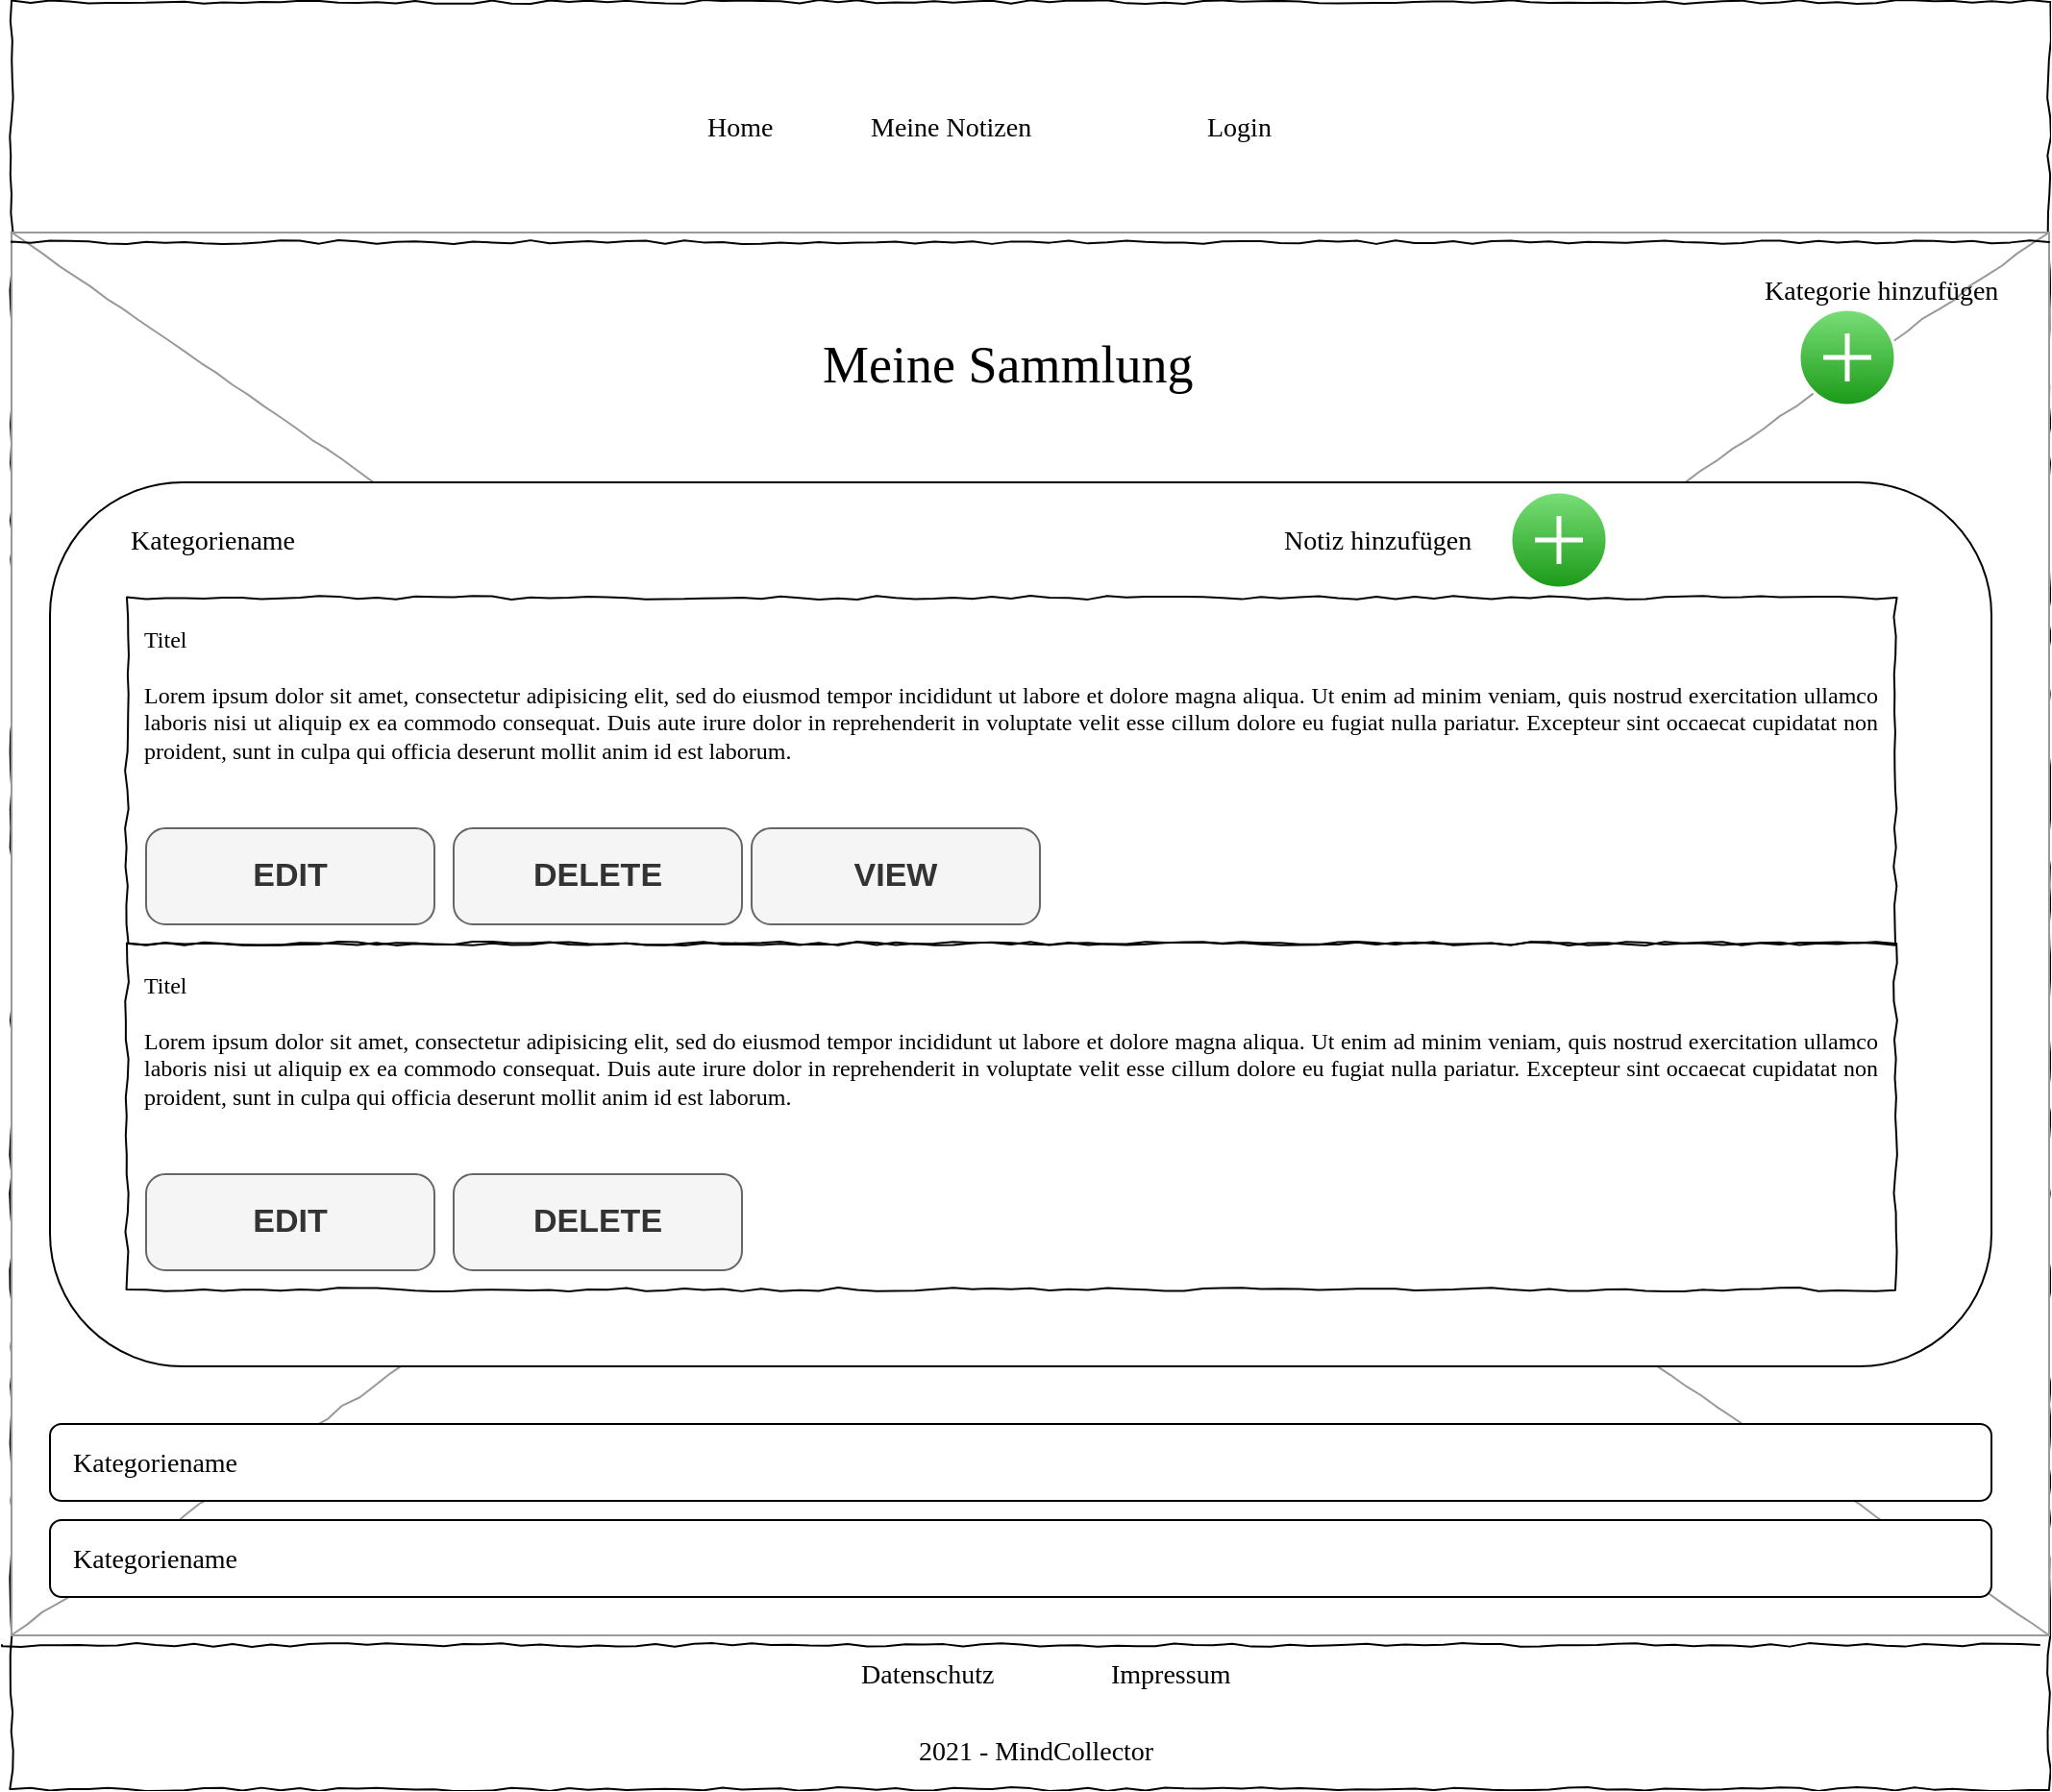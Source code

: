 <mxfile version="14.6.9" type="device" pages="10"><diagram name="Meine Notizen" id="03018318-947c-dd8e-b7a3-06fadd420f32"><mxGraphModel dx="1422" dy="762" grid="1" gridSize="10" guides="1" tooltips="1" connect="1" arrows="1" fold="1" page="1" pageScale="1" pageWidth="1100" pageHeight="850" background="#ffffff" math="0" shadow="0"><root><mxCell id="0"/><mxCell id="1" parent="0"/><mxCell id="677b7b8949515195-1" value="" style="whiteSpace=wrap;html=1;rounded=0;shadow=0;labelBackgroundColor=none;strokeColor=#000000;strokeWidth=1;fillColor=none;fontFamily=Verdana;fontSize=12;fontColor=#000000;align=center;comic=1;" parent="1" vertex="1"><mxGeometry x="20" y="20" width="1060" height="930" as="geometry"/></mxCell><mxCell id="677b7b8949515195-16" value="" style="verticalLabelPosition=bottom;shadow=0;dashed=0;align=center;html=1;verticalAlign=top;strokeWidth=1;shape=mxgraph.mockup.graphics.simpleIcon;strokeColor=#999999;rounded=0;labelBackgroundColor=none;fontFamily=Verdana;fontSize=14;fontColor=#000000;comic=1;" parent="1" vertex="1"><mxGeometry x="20" y="140" width="1060" height="730" as="geometry"/></mxCell><mxCell id="IbzPOQFXN3dOghdZc0iV-2" value="" style="rounded=1;whiteSpace=wrap;html=1;" parent="1" vertex="1"><mxGeometry x="40" y="270" width="1010" height="460" as="geometry"/></mxCell><mxCell id="677b7b8949515195-4" value="Home" style="text;html=1;points=[];align=left;verticalAlign=top;spacingTop=-4;fontSize=14;fontFamily=Verdana" parent="1" vertex="1"><mxGeometry x="380" y="75" width="60" height="20" as="geometry"/></mxCell><mxCell id="677b7b8949515195-6" value="Meine Notizen" style="text;html=1;points=[];align=left;verticalAlign=top;spacingTop=-4;fontSize=14;fontFamily=Verdana" parent="1" vertex="1"><mxGeometry x="465" y="75" width="90" height="20" as="geometry"/></mxCell><mxCell id="677b7b8949515195-9" value="" style="line;strokeWidth=1;html=1;rounded=0;shadow=0;labelBackgroundColor=none;fillColor=none;fontFamily=Verdana;fontSize=14;fontColor=#000000;align=center;comic=1;" parent="1" vertex="1"><mxGeometry x="20" y="140" width="1060" height="10" as="geometry"/></mxCell><mxCell id="677b7b8949515195-15" value="&lt;div style=&quot;text-align: justify&quot;&gt;&lt;span&gt;Titel&lt;/span&gt;&lt;/div&gt;&lt;div style=&quot;text-align: justify&quot;&gt;&lt;span&gt;&lt;br&gt;&lt;/span&gt;&lt;/div&gt;&lt;div style=&quot;text-align: justify&quot;&gt;&lt;span&gt;Lorem ipsum dolor sit amet, consectetur adipisicing elit, sed do eiusmod tempor incididunt ut labore et dolore magna aliqua. Ut enim ad minim veniam, quis nostrud exercitation ullamco laboris nisi ut aliquip ex ea commodo consequat. Duis aute irure dolor in reprehenderit in voluptate velit esse cillum dolore eu fugiat nulla pariatur. Excepteur sint occaecat cupidatat non proident, sunt in culpa qui officia deserunt mollit anim id est laborum.&lt;/span&gt;&lt;/div&gt;" style="whiteSpace=wrap;html=1;rounded=0;shadow=0;labelBackgroundColor=none;strokeWidth=1;fillColor=none;fontFamily=Verdana;fontSize=12;align=center;verticalAlign=top;spacing=10;comic=1;" parent="1" vertex="1"><mxGeometry x="80" y="330" width="920" height="180" as="geometry"/></mxCell><mxCell id="2WIdipyRfpypGgEUAXj3-2" value="" style="line;strokeWidth=1;html=1;rounded=0;shadow=0;labelBackgroundColor=none;fillColor=none;fontFamily=Verdana;fontSize=14;fontColor=#000000;align=center;comic=1;" parent="1" vertex="1"><mxGeometry x="15" y="870" width="1060" height="10" as="geometry"/></mxCell><mxCell id="2WIdipyRfpypGgEUAXj3-3" value="2021 - MindCollector" style="text;html=1;points=[];align=left;verticalAlign=top;spacingTop=-4;fontSize=14;fontFamily=Verdana" parent="1" vertex="1"><mxGeometry x="490" y="920" width="60" height="20" as="geometry"/></mxCell><mxCell id="2WIdipyRfpypGgEUAXj3-4" value="Datenschutz" style="text;html=1;points=[];align=left;verticalAlign=top;spacingTop=-4;fontSize=14;fontFamily=Verdana" parent="1" vertex="1"><mxGeometry x="460" y="880" width="60" height="20" as="geometry"/></mxCell><mxCell id="2WIdipyRfpypGgEUAXj3-5" value="Impressum" style="text;html=1;points=[];align=left;verticalAlign=top;spacingTop=-4;fontSize=14;fontFamily=Verdana" parent="1" vertex="1"><mxGeometry x="590" y="880" width="60" height="20" as="geometry"/></mxCell><mxCell id="2WIdipyRfpypGgEUAXj3-6" value="DELETE" style="strokeWidth=1;shadow=0;dashed=0;align=center;html=1;shape=mxgraph.mockup.buttons.button;strokeColor=#666666;fontColor=#333333;mainText=;buttonStyle=round;fontSize=17;fontStyle=1;fillColor=#f5f5f5;whiteSpace=wrap;" parent="1" vertex="1"><mxGeometry x="250" y="450" width="150" height="50" as="geometry"/></mxCell><mxCell id="_8Ds77WS728EHPHfYm_C-1" value="Login" style="text;html=1;points=[];align=left;verticalAlign=top;spacingTop=-4;fontSize=14;fontFamily=Verdana" parent="1" vertex="1"><mxGeometry x="640" y="75" width="90" height="20" as="geometry"/></mxCell><mxCell id="IbzPOQFXN3dOghdZc0iV-1" value="EDIT" style="strokeWidth=1;shadow=0;dashed=0;align=center;html=1;shape=mxgraph.mockup.buttons.button;strokeColor=#666666;fontColor=#333333;mainText=;buttonStyle=round;fontSize=17;fontStyle=1;fillColor=#f5f5f5;whiteSpace=wrap;" parent="1" vertex="1"><mxGeometry x="90" y="450" width="150" height="50" as="geometry"/></mxCell><mxCell id="IbzPOQFXN3dOghdZc0iV-3" value="Kategoriename" style="text;html=1;points=[];align=left;verticalAlign=top;spacingTop=-4;fontSize=14;fontFamily=Verdana" parent="1" vertex="1"><mxGeometry x="80" y="290" width="60" height="20" as="geometry"/></mxCell><mxCell id="IbzPOQFXN3dOghdZc0iV-4" value="&lt;div style=&quot;text-align: justify&quot;&gt;&lt;div&gt;Titel&lt;/div&gt;&lt;div&gt;&lt;br&gt;&lt;/div&gt;&lt;div&gt;Lorem ipsum dolor sit amet, consectetur adipisicing elit, sed do eiusmod tempor incididunt ut labore et dolore magna aliqua. Ut enim ad minim veniam, quis nostrud exercitation ullamco laboris nisi ut aliquip ex ea commodo consequat. Duis aute irure dolor in reprehenderit in voluptate velit esse cillum dolore eu fugiat nulla pariatur. Excepteur sint occaecat cupidatat non proident, sunt in culpa qui officia deserunt mollit anim id est laborum.&lt;/div&gt;&lt;/div&gt;" style="whiteSpace=wrap;html=1;rounded=0;shadow=0;labelBackgroundColor=none;strokeWidth=1;fillColor=none;fontFamily=Verdana;fontSize=12;align=center;verticalAlign=top;spacing=10;comic=1;" parent="1" vertex="1"><mxGeometry x="80" y="510" width="920" height="180" as="geometry"/></mxCell><mxCell id="IbzPOQFXN3dOghdZc0iV-5" value="DELETE" style="strokeWidth=1;shadow=0;dashed=0;align=center;html=1;shape=mxgraph.mockup.buttons.button;strokeColor=#666666;fontColor=#333333;mainText=;buttonStyle=round;fontSize=17;fontStyle=1;fillColor=#f5f5f5;whiteSpace=wrap;" parent="1" vertex="1"><mxGeometry x="250" y="630" width="150" height="50" as="geometry"/></mxCell><mxCell id="IbzPOQFXN3dOghdZc0iV-6" value="EDIT" style="strokeWidth=1;shadow=0;dashed=0;align=center;html=1;shape=mxgraph.mockup.buttons.button;strokeColor=#666666;fontColor=#333333;mainText=;buttonStyle=round;fontSize=17;fontStyle=1;fillColor=#f5f5f5;whiteSpace=wrap;" parent="1" vertex="1"><mxGeometry x="90" y="630" width="150" height="50" as="geometry"/></mxCell><mxCell id="IbzPOQFXN3dOghdZc0iV-7" value="" style="rounded=1;whiteSpace=wrap;html=1;" parent="1" vertex="1"><mxGeometry x="40" y="760" width="1010" height="40" as="geometry"/></mxCell><mxCell id="IbzPOQFXN3dOghdZc0iV-8" value="" style="rounded=1;whiteSpace=wrap;html=1;" parent="1" vertex="1"><mxGeometry x="40" y="810" width="1010" height="40" as="geometry"/></mxCell><mxCell id="IbzPOQFXN3dOghdZc0iV-9" value="Kategoriename" style="text;html=1;points=[];align=left;verticalAlign=top;spacingTop=-4;fontSize=14;fontFamily=Verdana" parent="1" vertex="1"><mxGeometry x="50" y="770" width="60" height="20" as="geometry"/></mxCell><mxCell id="IbzPOQFXN3dOghdZc0iV-10" value="Kategoriename" style="text;html=1;points=[];align=left;verticalAlign=top;spacingTop=-4;fontSize=14;fontFamily=Verdana" parent="1" vertex="1"><mxGeometry x="50" y="820" width="60" height="20" as="geometry"/></mxCell><mxCell id="IbzPOQFXN3dOghdZc0iV-13" value="&lt;span style=&quot;font-size: 27px&quot;&gt;Meine Sammlung&lt;/span&gt;" style="text;html=1;points=[];align=left;verticalAlign=top;spacingTop=-4;fontSize=14;fontFamily=Verdana;strokeWidth=2;" parent="1" vertex="1"><mxGeometry x="440" y="190" width="60" height="20" as="geometry"/></mxCell><mxCell id="Oz0ltGWY-60qnSFb1hxR-2" value="" style="verticalLabelPosition=bottom;verticalAlign=top;html=1;shadow=0;dashed=0;strokeWidth=1;shape=mxgraph.ios.iAddIcon;fillColor=#7AdF78;fillColor2=#1A9917;strokeColor=#ffffff;" parent="1" vertex="1"><mxGeometry x="950" y="180" width="50" height="50" as="geometry"/></mxCell><mxCell id="6sVKxP53YLnBskrfVzeh-6" value="Kategorie hinzufügen" style="text;html=1;points=[];align=left;verticalAlign=top;spacingTop=-4;fontSize=14;fontFamily=Verdana" parent="1" vertex="1"><mxGeometry x="930" y="160" width="90" height="20" as="geometry"/></mxCell><mxCell id="6sVKxP53YLnBskrfVzeh-7" value="" style="verticalLabelPosition=bottom;verticalAlign=top;html=1;shadow=0;dashed=0;strokeWidth=1;shape=mxgraph.ios.iAddIcon;fillColor=#7AdF78;fillColor2=#1A9917;strokeColor=#ffffff;" parent="1" vertex="1"><mxGeometry x="800" y="275" width="50" height="50" as="geometry"/></mxCell><mxCell id="6sVKxP53YLnBskrfVzeh-8" value="Notiz hinzufügen" style="text;html=1;points=[];align=left;verticalAlign=top;spacingTop=-4;fontSize=14;fontFamily=Verdana" parent="1" vertex="1"><mxGeometry x="680" y="290" width="90" height="20" as="geometry"/></mxCell><mxCell id="4bC5150nKJfX8gm_qn0P-1" value="VIEW" style="strokeWidth=1;shadow=0;dashed=0;align=center;html=1;shape=mxgraph.mockup.buttons.button;strokeColor=#666666;fontColor=#333333;mainText=;buttonStyle=round;fontSize=17;fontStyle=1;fillColor=#f5f5f5;whiteSpace=wrap;" parent="1" vertex="1"><mxGeometry x="405" y="450" width="150" height="50" as="geometry"/></mxCell></root></mxGraphModel></diagram><diagram id="vBDpF1r0NCV6SR1qx5Jn" name="Impressum"><mxGraphModel dx="1422" dy="762" grid="1" gridSize="10" guides="1" tooltips="1" connect="1" arrows="1" fold="1" page="1" pageScale="1" pageWidth="827" pageHeight="1169" math="0" shadow="0"><root><mxCell id="inLMPJAuQvLGNhKkesuX-0"/><mxCell id="inLMPJAuQvLGNhKkesuX-1" parent="inLMPJAuQvLGNhKkesuX-0"/><mxCell id="inLMPJAuQvLGNhKkesuX-2" value="" style="whiteSpace=wrap;html=1;rounded=0;shadow=0;labelBackgroundColor=none;strokeColor=#000000;strokeWidth=1;fillColor=none;fontFamily=Verdana;fontSize=12;fontColor=#000000;align=center;comic=1;" parent="inLMPJAuQvLGNhKkesuX-1" vertex="1"><mxGeometry x="20" y="20" width="1060" height="810" as="geometry"/></mxCell><mxCell id="inLMPJAuQvLGNhKkesuX-4" value="Home" style="text;html=1;points=[];align=left;verticalAlign=top;spacingTop=-4;fontSize=14;fontFamily=Verdana" parent="inLMPJAuQvLGNhKkesuX-1" vertex="1"><mxGeometry x="370" y="75" width="60" height="20" as="geometry"/></mxCell><mxCell id="inLMPJAuQvLGNhKkesuX-6" value="Meine Notizen" style="text;html=1;points=[];align=left;verticalAlign=top;spacingTop=-4;fontSize=14;fontFamily=Verdana" parent="inLMPJAuQvLGNhKkesuX-1" vertex="1"><mxGeometry x="460" y="75" width="90" height="20" as="geometry"/></mxCell><mxCell id="inLMPJAuQvLGNhKkesuX-7" value="" style="line;strokeWidth=1;html=1;rounded=0;shadow=0;labelBackgroundColor=none;fillColor=none;fontFamily=Verdana;fontSize=14;fontColor=#000000;align=center;comic=1;" parent="inLMPJAuQvLGNhKkesuX-1" vertex="1"><mxGeometry x="20" y="140" width="1060" height="10" as="geometry"/></mxCell><mxCell id="inLMPJAuQvLGNhKkesuX-8" value="&lt;div style=&quot;text-align: justify&quot;&gt;&lt;span&gt;Lorem ipsum dolor sit amet, consectetur adipisicing elit, sed do eiusmod tempor incididunt ut labore et dolore magna aliqua. Ut enim ad minim veniam, quis nostrud exercitation ullamco laboris nisi ut aliquip ex ea commodo consequat. Duis aute irure dolor in reprehenderit in voluptate velit esse cillum dolore eu fugiat nulla pariatur. Excepteur sint occaecat cupidatat non proident, sunt in culpa qui officia deserunt mollit anim id est laborum.&lt;/span&gt;&lt;/div&gt;&lt;div style=&quot;text-align: justify&quot;&gt;&lt;span&gt;Sed ut perspiciatis unde omnis iste natus error sit voluptatem accusantium doloremque laudantium, totam rem aperiam, eaque ipsa quae ab illo inventore veritatis et quasi architecto beatae vitae dicta sunt explicabo. Nemo enim ipsam voluptatem quia voluptas sit aspernatur aut odit aut fugit, sed quia consequuntur magni dolores eos qui ratione voluptatem sequi nesciunt.&amp;nbsp;&lt;/span&gt;&lt;/div&gt;" style="whiteSpace=wrap;html=1;rounded=0;shadow=0;labelBackgroundColor=none;strokeWidth=1;fillColor=none;fontFamily=Verdana;fontSize=12;align=center;verticalAlign=top;spacing=10;comic=1;" parent="inLMPJAuQvLGNhKkesuX-1" vertex="1"><mxGeometry x="57.5" y="240" width="985" height="490" as="geometry"/></mxCell><mxCell id="inLMPJAuQvLGNhKkesuX-10" value="" style="line;strokeWidth=1;html=1;rounded=0;shadow=0;labelBackgroundColor=none;fillColor=none;fontFamily=Verdana;fontSize=14;fontColor=#000000;align=center;comic=1;" parent="inLMPJAuQvLGNhKkesuX-1" vertex="1"><mxGeometry x="20" y="750" width="1060" height="10" as="geometry"/></mxCell><mxCell id="inLMPJAuQvLGNhKkesuX-11" value="2021 - MindCollector" style="text;html=1;points=[];align=left;verticalAlign=top;spacingTop=-4;fontSize=14;fontFamily=Verdana" parent="inLMPJAuQvLGNhKkesuX-1" vertex="1"><mxGeometry x="490" y="810" width="60" height="20" as="geometry"/></mxCell><mxCell id="inLMPJAuQvLGNhKkesuX-12" value="Datenschutz" style="text;html=1;points=[];align=left;verticalAlign=top;spacingTop=-4;fontSize=14;fontFamily=Verdana" parent="inLMPJAuQvLGNhKkesuX-1" vertex="1"><mxGeometry x="460" y="770" width="60" height="20" as="geometry"/></mxCell><mxCell id="inLMPJAuQvLGNhKkesuX-13" value="Impressum" style="text;html=1;points=[];align=left;verticalAlign=top;spacingTop=-4;fontSize=14;fontFamily=Verdana" parent="inLMPJAuQvLGNhKkesuX-1" vertex="1"><mxGeometry x="590" y="770" width="60" height="20" as="geometry"/></mxCell><mxCell id="ng1s_mfSbLA9S_4m0HJB-0" value="Login" style="text;html=1;points=[];align=left;verticalAlign=top;spacingTop=-4;fontSize=14;fontFamily=Verdana" parent="inLMPJAuQvLGNhKkesuX-1" vertex="1"><mxGeometry x="620" y="75" width="90" height="20" as="geometry"/></mxCell><mxCell id="l0gT_SuPgee9isU4p8aG-0" value="&lt;b&gt;&lt;font style=&quot;font-size: 22px&quot;&gt;IMPRESSUM&lt;/font&gt;&lt;/b&gt;" style="text;html=1;points=[];align=left;verticalAlign=top;spacingTop=-4;fontSize=14;fontFamily=Verdana" parent="inLMPJAuQvLGNhKkesuX-1" vertex="1"><mxGeometry x="440" y="180" width="90" height="20" as="geometry"/></mxCell></root></mxGraphModel></diagram><diagram id="xpMVJzFwCXBGiYG4w67L" name="Startseite"><mxGraphModel dx="1422" dy="762" grid="1" gridSize="10" guides="1" tooltips="1" connect="1" arrows="1" fold="1" page="1" pageScale="1" pageWidth="827" pageHeight="1169" math="0" shadow="0"><root><mxCell id="ewSWPgk0S-kNoiAHwZg1-0"/><mxCell id="ewSWPgk0S-kNoiAHwZg1-1" parent="ewSWPgk0S-kNoiAHwZg1-0"/><mxCell id="0GToh7qheWP6TrO_dzQQ-0" value="" style="whiteSpace=wrap;html=1;rounded=0;shadow=0;labelBackgroundColor=none;strokeColor=#000000;strokeWidth=1;fillColor=none;fontFamily=Verdana;fontSize=12;fontColor=#000000;align=center;comic=1;" parent="ewSWPgk0S-kNoiAHwZg1-1" vertex="1"><mxGeometry x="20" y="20" width="1060" height="900" as="geometry"/></mxCell><mxCell id="0GToh7qheWP6TrO_dzQQ-1" value="" style="verticalLabelPosition=bottom;shadow=0;dashed=0;align=center;html=1;verticalAlign=top;strokeWidth=1;shape=mxgraph.mockup.graphics.simpleIcon;strokeColor=#999999;rounded=0;labelBackgroundColor=none;fontFamily=Verdana;fontSize=14;fontColor=#000000;comic=1;" parent="ewSWPgk0S-kNoiAHwZg1-1" vertex="1"><mxGeometry x="80" y="160" width="315" height="200" as="geometry"/></mxCell><mxCell id="0GToh7qheWP6TrO_dzQQ-2" value="Home" style="text;html=1;points=[];align=left;verticalAlign=top;spacingTop=-4;fontSize=14;fontFamily=Verdana" parent="ewSWPgk0S-kNoiAHwZg1-1" vertex="1"><mxGeometry x="345" y="75" width="60" height="20" as="geometry"/></mxCell><mxCell id="0GToh7qheWP6TrO_dzQQ-4" value="Meine Notizen" style="text;html=1;points=[];align=left;verticalAlign=top;spacingTop=-4;fontSize=14;fontFamily=Verdana" parent="ewSWPgk0S-kNoiAHwZg1-1" vertex="1"><mxGeometry x="440" y="75" width="90" height="20" as="geometry"/></mxCell><mxCell id="0GToh7qheWP6TrO_dzQQ-5" value="" style="line;strokeWidth=1;html=1;rounded=0;shadow=0;labelBackgroundColor=none;fillColor=none;fontFamily=Verdana;fontSize=14;fontColor=#000000;align=center;comic=1;" parent="ewSWPgk0S-kNoiAHwZg1-1" vertex="1"><mxGeometry x="20" y="140" width="1060" height="10" as="geometry"/></mxCell><mxCell id="0GToh7qheWP6TrO_dzQQ-6" value="&lt;div style=&quot;text-align: justify&quot;&gt;&lt;span&gt;Lorem ipsum dolor sit amet, consectetur adipisicing elit, sed do eiusmod tempor incididunt ut labore et dolore magna aliqua. Ut enim ad minim veniam, quis nostrud exercitation ullamco laboris nisi ut aliquip ex ea commodo consequat. Duis aute irure dolor in reprehenderit in voluptate velit esse cillum dolore eu fugiat nulla pariatur. Excepteur sint occaecat cupidatat non proident, sunt in culpa qui officia deserunt mollit anim id est laborum.&lt;/span&gt;&lt;/div&gt;&lt;div style=&quot;text-align: justify&quot;&gt;&lt;span&gt;Sed ut perspiciatis unde omnis iste natus error sit voluptatem accusantium doloremque laudantium, totam rem aperiam, eaque ipsa quae ab illo inventore veritatis et quasi architecto beatae vitae dicta sunt explicabo. Nemo enim ipsam voluptatem quia voluptas sit aspernatur aut odit aut fugit, sed quia consequuntur magni dolores eos qui ratione voluptatem sequi nesciunt.&amp;nbsp;&lt;/span&gt;&lt;/div&gt;" style="whiteSpace=wrap;html=1;rounded=0;shadow=0;labelBackgroundColor=none;strokeWidth=1;fillColor=none;fontFamily=Verdana;fontSize=12;align=center;verticalAlign=top;spacing=10;comic=1;" parent="ewSWPgk0S-kNoiAHwZg1-1" vertex="1"><mxGeometry x="435" y="170" width="600" height="190" as="geometry"/></mxCell><mxCell id="0GToh7qheWP6TrO_dzQQ-7" value="" style="line;strokeWidth=1;html=1;rounded=0;shadow=0;labelBackgroundColor=none;fillColor=none;fontFamily=Verdana;fontSize=14;fontColor=#000000;align=center;comic=1;" parent="ewSWPgk0S-kNoiAHwZg1-1" vertex="1"><mxGeometry x="20" y="840" width="1060" height="10" as="geometry"/></mxCell><mxCell id="0GToh7qheWP6TrO_dzQQ-8" value="2021 - MindCollector" style="text;html=1;points=[];align=left;verticalAlign=top;spacingTop=-4;fontSize=14;fontFamily=Verdana" parent="ewSWPgk0S-kNoiAHwZg1-1" vertex="1"><mxGeometry x="500" y="890" width="60" height="20" as="geometry"/></mxCell><mxCell id="0GToh7qheWP6TrO_dzQQ-9" value="Datenschutz" style="text;html=1;points=[];align=left;verticalAlign=top;spacingTop=-4;fontSize=14;fontFamily=Verdana" parent="ewSWPgk0S-kNoiAHwZg1-1" vertex="1"><mxGeometry x="470" y="850" width="60" height="20" as="geometry"/></mxCell><mxCell id="0GToh7qheWP6TrO_dzQQ-10" value="Impressum" style="text;html=1;points=[];align=left;verticalAlign=top;spacingTop=-4;fontSize=14;fontFamily=Verdana" parent="ewSWPgk0S-kNoiAHwZg1-1" vertex="1"><mxGeometry x="600" y="850" width="60" height="20" as="geometry"/></mxCell><mxCell id="0GToh7qheWP6TrO_dzQQ-18" value="Login" style="text;html=1;points=[];align=left;verticalAlign=top;spacingTop=-4;fontSize=14;fontFamily=Verdana" parent="ewSWPgk0S-kNoiAHwZg1-1" vertex="1"><mxGeometry x="590" y="75" width="90" height="20" as="geometry"/></mxCell><mxCell id="0GToh7qheWP6TrO_dzQQ-19" value="" style="verticalLabelPosition=bottom;shadow=0;dashed=0;align=center;html=1;verticalAlign=top;strokeWidth=1;shape=mxgraph.mockup.graphics.simpleIcon;strokeColor=#999999;rounded=0;labelBackgroundColor=none;fontFamily=Verdana;fontSize=14;fontColor=#000000;comic=1;" parent="ewSWPgk0S-kNoiAHwZg1-1" vertex="1"><mxGeometry x="720" y="395" width="315" height="190" as="geometry"/></mxCell><mxCell id="0GToh7qheWP6TrO_dzQQ-20" value="&lt;div style=&quot;text-align: justify&quot;&gt;&lt;span&gt;Lorem ipsum dolor sit amet, consectetur adipisicing elit, sed do eiusmod tempor incididunt ut labore et dolore magna aliqua. Ut enim ad minim veniam, quis nostrud exercitation ullamco laboris nisi ut aliquip ex ea commodo consequat. Duis aute irure dolor in reprehenderit in voluptate velit esse cillum dolore eu fugiat nulla pariatur. Excepteur sint occaecat cupidatat non proident, sunt in culpa qui officia deserunt mollit anim id est laborum.&lt;/span&gt;&lt;/div&gt;&lt;div style=&quot;text-align: justify&quot;&gt;&lt;span&gt;Sed ut perspiciatis unde omnis iste natus error sit voluptatem accusantium doloremque laudantium, totam rem aperiam, eaque ipsa quae ab illo inventore veritatis et quasi architecto beatae vitae dicta sunt explicabo. Nemo enim ipsam voluptatem quia voluptas sit aspernatur aut odit aut fugit, sed quia consequuntur magni dolores eos qui ratione voluptatem sequi nesciunt.&amp;nbsp;&lt;/span&gt;&lt;/div&gt;" style="whiteSpace=wrap;html=1;rounded=0;shadow=0;labelBackgroundColor=none;strokeWidth=1;fillColor=none;fontFamily=Verdana;fontSize=12;align=center;verticalAlign=top;spacing=10;comic=1;" parent="ewSWPgk0S-kNoiAHwZg1-1" vertex="1"><mxGeometry x="80" y="395" width="600" height="190" as="geometry"/></mxCell><mxCell id="0GToh7qheWP6TrO_dzQQ-21" value="" style="verticalLabelPosition=bottom;shadow=0;dashed=0;align=center;html=1;verticalAlign=top;strokeWidth=1;shape=mxgraph.mockup.graphics.simpleIcon;strokeColor=#999999;rounded=0;labelBackgroundColor=none;fontFamily=Verdana;fontSize=14;fontColor=#000000;comic=1;" parent="ewSWPgk0S-kNoiAHwZg1-1" vertex="1"><mxGeometry x="80" y="620" width="315" height="190" as="geometry"/></mxCell><mxCell id="0GToh7qheWP6TrO_dzQQ-22" value="&lt;div style=&quot;text-align: justify&quot;&gt;&lt;span&gt;Lorem ipsum dolor sit amet, consectetur adipisicing elit, sed do eiusmod tempor incididunt ut labore et dolore magna aliqua. Ut enim ad minim veniam, quis nostrud exercitation ullamco laboris nisi ut aliquip ex ea commodo consequat. Duis aute irure dolor in reprehenderit in voluptate velit esse cillum dolore eu fugiat nulla pariatur. Excepteur sint occaecat cupidatat non proident, sunt in culpa qui officia deserunt mollit anim id est laborum.&lt;/span&gt;&lt;/div&gt;&lt;div style=&quot;text-align: justify&quot;&gt;&lt;span&gt;Sed ut perspiciatis unde omnis iste natus error sit voluptatem accusantium doloremque laudantium, totam rem aperiam, eaque ipsa quae ab illo inventore veritatis et quasi architecto beatae vitae dicta sunt explicabo. Nemo enim ipsam voluptatem quia voluptas sit aspernatur aut odit aut fugit, sed quia consequuntur magni dolores eos qui ratione voluptatem sequi nesciunt.&amp;nbsp;&lt;/span&gt;&lt;/div&gt;" style="whiteSpace=wrap;html=1;rounded=0;shadow=0;labelBackgroundColor=none;strokeWidth=1;fillColor=none;fontFamily=Verdana;fontSize=12;align=center;verticalAlign=top;spacing=10;comic=1;" parent="ewSWPgk0S-kNoiAHwZg1-1" vertex="1"><mxGeometry x="435" y="620" width="600" height="190" as="geometry"/></mxCell></root></mxGraphModel></diagram><diagram id="p0bcohEUpk9asumPBOHw" name="Login"><mxGraphModel dx="1422" dy="762" grid="1" gridSize="10" guides="1" tooltips="1" connect="1" arrows="1" fold="1" page="1" pageScale="1" pageWidth="827" pageHeight="1169" math="0" shadow="0"><root><mxCell id="1MrWzEYqvruFx1aP5dmD-0"/><mxCell id="1MrWzEYqvruFx1aP5dmD-1" parent="1MrWzEYqvruFx1aP5dmD-0"/><mxCell id="4HZS2ABIttIUM36mGMEU-0" value="" style="whiteSpace=wrap;html=1;rounded=0;shadow=0;labelBackgroundColor=none;strokeColor=#000000;strokeWidth=1;fillColor=none;fontFamily=Verdana;fontSize=12;fontColor=#000000;align=center;comic=1;" parent="1MrWzEYqvruFx1aP5dmD-1" vertex="1"><mxGeometry x="20" y="20" width="1060" height="900" as="geometry"/></mxCell><mxCell id="4HZS2ABIttIUM36mGMEU-2" value="Home" style="text;html=1;points=[];align=left;verticalAlign=top;spacingTop=-4;fontSize=14;fontFamily=Verdana" parent="1MrWzEYqvruFx1aP5dmD-1" vertex="1"><mxGeometry x="345" y="75" width="60" height="20" as="geometry"/></mxCell><mxCell id="4HZS2ABIttIUM36mGMEU-4" value="Meine Notizen" style="text;html=1;points=[];align=left;verticalAlign=top;spacingTop=-4;fontSize=14;fontFamily=Verdana" parent="1MrWzEYqvruFx1aP5dmD-1" vertex="1"><mxGeometry x="440" y="75" width="90" height="20" as="geometry"/></mxCell><mxCell id="4HZS2ABIttIUM36mGMEU-5" value="" style="line;strokeWidth=1;html=1;rounded=0;shadow=0;labelBackgroundColor=none;fillColor=none;fontFamily=Verdana;fontSize=14;fontColor=#000000;align=center;comic=1;" parent="1MrWzEYqvruFx1aP5dmD-1" vertex="1"><mxGeometry x="20" y="140" width="1060" height="10" as="geometry"/></mxCell><mxCell id="4HZS2ABIttIUM36mGMEU-7" value="" style="line;strokeWidth=1;html=1;rounded=0;shadow=0;labelBackgroundColor=none;fillColor=none;fontFamily=Verdana;fontSize=14;fontColor=#000000;align=center;comic=1;" parent="1MrWzEYqvruFx1aP5dmD-1" vertex="1"><mxGeometry x="20" y="840" width="1060" height="10" as="geometry"/></mxCell><mxCell id="4HZS2ABIttIUM36mGMEU-8" value="2021 - MindCollector" style="text;html=1;points=[];align=left;verticalAlign=top;spacingTop=-4;fontSize=14;fontFamily=Verdana" parent="1MrWzEYqvruFx1aP5dmD-1" vertex="1"><mxGeometry x="500" y="890" width="60" height="20" as="geometry"/></mxCell><mxCell id="4HZS2ABIttIUM36mGMEU-9" value="Datenschutz" style="text;html=1;points=[];align=left;verticalAlign=top;spacingTop=-4;fontSize=14;fontFamily=Verdana" parent="1MrWzEYqvruFx1aP5dmD-1" vertex="1"><mxGeometry x="470" y="850" width="60" height="20" as="geometry"/></mxCell><mxCell id="4HZS2ABIttIUM36mGMEU-10" value="Impressum" style="text;html=1;points=[];align=left;verticalAlign=top;spacingTop=-4;fontSize=14;fontFamily=Verdana" parent="1MrWzEYqvruFx1aP5dmD-1" vertex="1"><mxGeometry x="600" y="850" width="60" height="20" as="geometry"/></mxCell><mxCell id="4HZS2ABIttIUM36mGMEU-12" value="Login" style="text;html=1;points=[];align=left;verticalAlign=top;spacingTop=-4;fontSize=14;fontFamily=Verdana" parent="1MrWzEYqvruFx1aP5dmD-1" vertex="1"><mxGeometry x="585" y="75" width="90" height="20" as="geometry"/></mxCell><mxCell id="4HZS2ABIttIUM36mGMEU-17" value="" style="strokeWidth=1;shadow=0;dashed=0;align=center;html=1;shape=mxgraph.mockup.forms.rrect;rSize=0;strokeColor=#999999;fillColor=#ffffff;" parent="1MrWzEYqvruFx1aP5dmD-1" vertex="1"><mxGeometry x="370" y="270" width="410" height="450" as="geometry"/></mxCell><mxCell id="4HZS2ABIttIUM36mGMEU-18" value="Sign In" style="strokeWidth=1;shadow=0;dashed=0;align=center;html=1;shape=mxgraph.mockup.forms.anchor;fontSize=12;fontColor=#666666;align=left;resizeWidth=1;spacingLeft=0;" parent="4HZS2ABIttIUM36mGMEU-17" vertex="1"><mxGeometry width="205" height="20" relative="1" as="geometry"><mxPoint x="10" y="10" as="offset"/></mxGeometry></mxCell><mxCell id="4HZS2ABIttIUM36mGMEU-19" value="" style="shape=line;strokeColor=#ddeeff;strokeWidth=2;html=1;resizeWidth=1;" parent="4HZS2ABIttIUM36mGMEU-17" vertex="1"><mxGeometry width="369" height="10" relative="1" as="geometry"><mxPoint x="10" y="30" as="offset"/></mxGeometry></mxCell><mxCell id="4HZS2ABIttIUM36mGMEU-20" value="User Name:" style="strokeWidth=1;shadow=0;dashed=0;align=center;html=1;shape=mxgraph.mockup.forms.anchor;fontSize=12;fontColor=#666666;align=left;resizeWidth=1;spacingLeft=0;" parent="4HZS2ABIttIUM36mGMEU-17" vertex="1"><mxGeometry width="205" height="20" relative="1" as="geometry"><mxPoint x="10" y="40" as="offset"/></mxGeometry></mxCell><mxCell id="4HZS2ABIttIUM36mGMEU-21" value="johndoe" style="strokeWidth=1;shadow=0;dashed=0;align=center;html=1;shape=mxgraph.mockup.forms.rrect;rSize=0;strokeColor=#999999;fontColor=#666666;align=left;spacingLeft=5;resizeWidth=1;" parent="4HZS2ABIttIUM36mGMEU-17" vertex="1"><mxGeometry width="307.5" height="25" relative="1" as="geometry"><mxPoint x="10" y="60" as="offset"/></mxGeometry></mxCell><mxCell id="4HZS2ABIttIUM36mGMEU-22" value="Password:" style="strokeWidth=1;shadow=0;dashed=0;align=center;html=1;shape=mxgraph.mockup.forms.anchor;fontSize=12;fontColor=#666666;align=left;resizeWidth=1;spacingLeft=0;" parent="4HZS2ABIttIUM36mGMEU-17" vertex="1"><mxGeometry width="205" height="20" relative="1" as="geometry"><mxPoint x="10" y="95" as="offset"/></mxGeometry></mxCell><mxCell id="4HZS2ABIttIUM36mGMEU-23" value="********" style="strokeWidth=1;shadow=0;dashed=0;align=center;html=1;shape=mxgraph.mockup.forms.rrect;rSize=0;strokeColor=#999999;fontColor=#666666;align=left;spacingLeft=5;resizeWidth=1;" parent="4HZS2ABIttIUM36mGMEU-17" vertex="1"><mxGeometry width="307.5" height="25" relative="1" as="geometry"><mxPoint x="10" y="115" as="offset"/></mxGeometry></mxCell><mxCell id="4HZS2ABIttIUM36mGMEU-24" value="Login" style="strokeWidth=1;shadow=0;dashed=0;align=center;html=1;shape=mxgraph.mockup.forms.rrect;rSize=5;strokeColor=none;fontColor=#ffffff;fillColor=#66bbff;fontSize=16;fontStyle=1;" parent="4HZS2ABIttIUM36mGMEU-17" vertex="1"><mxGeometry y="1" width="80" height="30" relative="1" as="geometry"><mxPoint x="20" y="-150" as="offset"/></mxGeometry></mxCell><mxCell id="4HZS2ABIttIUM36mGMEU-25" value="Forgot Password?" style="strokeWidth=1;shadow=0;dashed=0;align=center;html=1;shape=mxgraph.mockup.forms.anchor;fontSize=12;fontColor=#9999ff;align=left;spacingLeft=0;fontStyle=4;resizeWidth=1;" parent="4HZS2ABIttIUM36mGMEU-17" vertex="1"><mxGeometry y="1" width="307.5" height="20" relative="1" as="geometry"><mxPoint x="10" y="-110" as="offset"/></mxGeometry></mxCell><mxCell id="4HZS2ABIttIUM36mGMEU-26" value="" style="shape=line;strokeColor=#ddeeff;strokeWidth=2;html=1;resizeWidth=1;" parent="4HZS2ABIttIUM36mGMEU-17" vertex="1"><mxGeometry y="1" width="369" height="10" relative="1" as="geometry"><mxPoint x="10" y="-90" as="offset"/></mxGeometry></mxCell><mxCell id="4HZS2ABIttIUM36mGMEU-27" value="New User" style="strokeWidth=1;shadow=0;dashed=0;align=center;html=1;shape=mxgraph.mockup.forms.anchor;fontSize=12;fontColor=#666666;align=left;spacingLeft=0;resizeWidth=1;" parent="4HZS2ABIttIUM36mGMEU-17" vertex="1"><mxGeometry y="1" width="307.5" height="20" relative="1" as="geometry"><mxPoint x="10" y="-70" as="offset"/></mxGeometry></mxCell><mxCell id="4HZS2ABIttIUM36mGMEU-28" value="SIGN UP" style="strokeWidth=1;shadow=0;dashed=0;align=center;html=1;shape=mxgraph.mockup.forms.rrect;rSize=5;strokeColor=none;fontColor=#ffffff;fillColor=#66bbff;fontSize=16;fontStyle=1;" parent="4HZS2ABIttIUM36mGMEU-17" vertex="1"><mxGeometry y="1" width="80" height="30" relative="1" as="geometry"><mxPoint x="20" y="-50" as="offset"/></mxGeometry></mxCell></root></mxGraphModel></diagram><diagram id="hijspI2ur8_683deVLig" name="SignUp"><mxGraphModel dx="1422" dy="762" grid="1" gridSize="10" guides="1" tooltips="1" connect="1" arrows="1" fold="1" page="1" pageScale="1" pageWidth="827" pageHeight="1169" math="0" shadow="0"><root><mxCell id="jWwm3wD_wSwa-GJ-5wAs-0"/><mxCell id="jWwm3wD_wSwa-GJ-5wAs-1" parent="jWwm3wD_wSwa-GJ-5wAs-0"/><mxCell id="jb5r1WQesSWTAwwkY-aQ-0" value="" style="whiteSpace=wrap;html=1;rounded=0;shadow=0;labelBackgroundColor=none;strokeColor=#000000;strokeWidth=1;fillColor=none;fontFamily=Verdana;fontSize=12;fontColor=#000000;align=center;comic=1;" parent="jWwm3wD_wSwa-GJ-5wAs-1" vertex="1"><mxGeometry x="20" y="20" width="1060" height="900" as="geometry"/></mxCell><mxCell id="jb5r1WQesSWTAwwkY-aQ-1" value="Home" style="text;html=1;points=[];align=left;verticalAlign=top;spacingTop=-4;fontSize=14;fontFamily=Verdana" parent="jWwm3wD_wSwa-GJ-5wAs-1" vertex="1"><mxGeometry x="380" y="75" width="60" height="20" as="geometry"/></mxCell><mxCell id="jb5r1WQesSWTAwwkY-aQ-3" value="Meine Notizen" style="text;html=1;points=[];align=left;verticalAlign=top;spacingTop=-4;fontSize=14;fontFamily=Verdana" parent="jWwm3wD_wSwa-GJ-5wAs-1" vertex="1"><mxGeometry x="470" y="75" width="90" height="20" as="geometry"/></mxCell><mxCell id="jb5r1WQesSWTAwwkY-aQ-4" value="" style="line;strokeWidth=1;html=1;rounded=0;shadow=0;labelBackgroundColor=none;fillColor=none;fontFamily=Verdana;fontSize=14;fontColor=#000000;align=center;comic=1;" parent="jWwm3wD_wSwa-GJ-5wAs-1" vertex="1"><mxGeometry x="20" y="140" width="1060" height="10" as="geometry"/></mxCell><mxCell id="jb5r1WQesSWTAwwkY-aQ-5" value="" style="line;strokeWidth=1;html=1;rounded=0;shadow=0;labelBackgroundColor=none;fillColor=none;fontFamily=Verdana;fontSize=14;fontColor=#000000;align=center;comic=1;" parent="jWwm3wD_wSwa-GJ-5wAs-1" vertex="1"><mxGeometry x="20" y="840" width="1060" height="10" as="geometry"/></mxCell><mxCell id="jb5r1WQesSWTAwwkY-aQ-6" value="2021 - MindCollector" style="text;html=1;points=[];align=left;verticalAlign=top;spacingTop=-4;fontSize=14;fontFamily=Verdana" parent="jWwm3wD_wSwa-GJ-5wAs-1" vertex="1"><mxGeometry x="500" y="890" width="60" height="20" as="geometry"/></mxCell><mxCell id="jb5r1WQesSWTAwwkY-aQ-7" value="Datenschutz" style="text;html=1;points=[];align=left;verticalAlign=top;spacingTop=-4;fontSize=14;fontFamily=Verdana" parent="jWwm3wD_wSwa-GJ-5wAs-1" vertex="1"><mxGeometry x="470" y="850" width="60" height="20" as="geometry"/></mxCell><mxCell id="jb5r1WQesSWTAwwkY-aQ-8" value="Impressum" style="text;html=1;points=[];align=left;verticalAlign=top;spacingTop=-4;fontSize=14;fontFamily=Verdana" parent="jWwm3wD_wSwa-GJ-5wAs-1" vertex="1"><mxGeometry x="600" y="850" width="60" height="20" as="geometry"/></mxCell><mxCell id="jb5r1WQesSWTAwwkY-aQ-10" value="Login" style="text;html=1;points=[];align=left;verticalAlign=top;spacingTop=-4;fontSize=14;fontFamily=Verdana" parent="jWwm3wD_wSwa-GJ-5wAs-1" vertex="1"><mxGeometry x="620" y="75" width="90" height="20" as="geometry"/></mxCell><mxCell id="jb5r1WQesSWTAwwkY-aQ-11" value="" style="strokeWidth=1;shadow=0;dashed=0;align=center;html=1;shape=mxgraph.mockup.forms.rrect;rSize=0;strokeColor=#999999;fillColor=#ffffff;" parent="jWwm3wD_wSwa-GJ-5wAs-1" vertex="1"><mxGeometry x="360" y="170" width="410" height="620" as="geometry"/></mxCell><mxCell id="jb5r1WQesSWTAwwkY-aQ-12" value="Sign In" style="strokeWidth=1;shadow=0;dashed=0;align=center;html=1;shape=mxgraph.mockup.forms.anchor;fontSize=12;fontColor=#666666;align=left;resizeWidth=1;spacingLeft=0;" parent="jb5r1WQesSWTAwwkY-aQ-11" vertex="1"><mxGeometry width="205" height="20" relative="1" as="geometry"><mxPoint x="10" y="10" as="offset"/></mxGeometry></mxCell><mxCell id="jb5r1WQesSWTAwwkY-aQ-13" value="" style="shape=line;strokeColor=#ddeeff;strokeWidth=2;html=1;resizeWidth=1;" parent="jb5r1WQesSWTAwwkY-aQ-11" vertex="1"><mxGeometry width="369" height="10" relative="1" as="geometry"><mxPoint x="10" y="30" as="offset"/></mxGeometry></mxCell><mxCell id="jb5r1WQesSWTAwwkY-aQ-14" value="User Name:" style="strokeWidth=1;shadow=0;dashed=0;align=center;html=1;shape=mxgraph.mockup.forms.anchor;fontSize=12;fontColor=#666666;align=left;resizeWidth=1;spacingLeft=0;" parent="jb5r1WQesSWTAwwkY-aQ-11" vertex="1"><mxGeometry width="205" height="20" relative="1" as="geometry"><mxPoint x="10" y="40" as="offset"/></mxGeometry></mxCell><mxCell id="jb5r1WQesSWTAwwkY-aQ-15" value="johndoe" style="strokeWidth=1;shadow=0;dashed=0;align=center;html=1;shape=mxgraph.mockup.forms.rrect;rSize=0;strokeColor=#999999;fontColor=#666666;align=left;spacingLeft=5;resizeWidth=1;" parent="jb5r1WQesSWTAwwkY-aQ-11" vertex="1"><mxGeometry width="307.5" height="25" relative="1" as="geometry"><mxPoint x="10" y="60" as="offset"/></mxGeometry></mxCell><mxCell id="jb5r1WQesSWTAwwkY-aQ-16" value="Password:" style="strokeWidth=1;shadow=0;dashed=0;align=center;html=1;shape=mxgraph.mockup.forms.anchor;fontSize=12;fontColor=#666666;align=left;resizeWidth=1;spacingLeft=0;" parent="jb5r1WQesSWTAwwkY-aQ-11" vertex="1"><mxGeometry width="205" height="20" relative="1" as="geometry"><mxPoint x="10" y="95" as="offset"/></mxGeometry></mxCell><mxCell id="jb5r1WQesSWTAwwkY-aQ-17" value="********" style="strokeWidth=1;shadow=0;dashed=0;align=center;html=1;shape=mxgraph.mockup.forms.rrect;rSize=0;strokeColor=#999999;fontColor=#666666;align=left;spacingLeft=5;resizeWidth=1;" parent="jb5r1WQesSWTAwwkY-aQ-11" vertex="1"><mxGeometry width="307.5" height="25" relative="1" as="geometry"><mxPoint x="10" y="115" as="offset"/></mxGeometry></mxCell><mxCell id="jb5r1WQesSWTAwwkY-aQ-22" value="SIGN UP" style="strokeWidth=1;shadow=0;dashed=0;align=center;html=1;shape=mxgraph.mockup.forms.rrect;rSize=5;strokeColor=none;fontColor=#ffffff;fillColor=#66bbff;fontSize=16;fontStyle=1;" parent="jb5r1WQesSWTAwwkY-aQ-11" vertex="1"><mxGeometry y="1" width="80" height="30" relative="1" as="geometry"><mxPoint x="20" y="-50" as="offset"/></mxGeometry></mxCell><mxCell id="jb5r1WQesSWTAwwkY-aQ-23" value="Password wiederholen:" style="strokeWidth=1;shadow=0;dashed=0;align=center;html=1;shape=mxgraph.mockup.forms.anchor;fontSize=12;fontColor=#666666;align=left;resizeWidth=1;spacingLeft=0;" parent="jb5r1WQesSWTAwwkY-aQ-11" vertex="1"><mxGeometry x="10" y="159.997" width="205" height="27.556" as="geometry"/></mxCell><mxCell id="jb5r1WQesSWTAwwkY-aQ-24" value="********" style="strokeWidth=1;shadow=0;dashed=0;align=center;html=1;shape=mxgraph.mockup.forms.rrect;rSize=0;strokeColor=#999999;fontColor=#666666;align=left;spacingLeft=5;resizeWidth=1;" parent="jb5r1WQesSWTAwwkY-aQ-11" vertex="1"><mxGeometry x="10" y="187.552" width="307.5" height="34.444" as="geometry"/></mxCell><mxCell id="jb5r1WQesSWTAwwkY-aQ-25" value="Sicherheitsfrage1:" style="strokeWidth=1;shadow=0;dashed=0;align=center;html=1;shape=mxgraph.mockup.forms.anchor;fontSize=12;fontColor=#666666;align=left;resizeWidth=1;spacingLeft=0;" parent="jb5r1WQesSWTAwwkY-aQ-11" vertex="1"><mxGeometry x="10" y="242.663" width="205" height="27.556" as="geometry"/></mxCell><mxCell id="jb5r1WQesSWTAwwkY-aQ-27" value="Option 1" style="strokeWidth=1;shadow=0;dashed=0;align=center;html=1;shape=mxgraph.mockup.forms.comboBox;strokeColor=#999999;fillColor=#ddeeff;align=left;fillColor2=#aaddff;mainText=;fontColor=#666666;fontSize=17;spacingLeft=3;" parent="jb5r1WQesSWTAwwkY-aQ-11" vertex="1"><mxGeometry x="10" y="270.219" width="300" height="41.333" as="geometry"/></mxCell><mxCell id="jb5r1WQesSWTAwwkY-aQ-32" value="Antwort" style="strokeWidth=1;shadow=0;dashed=0;align=center;html=1;shape=mxgraph.mockup.forms.anchor;fontSize=12;fontColor=#666666;align=left;resizeWidth=1;spacingLeft=0;" parent="jb5r1WQesSWTAwwkY-aQ-11" vertex="1"><mxGeometry x="10" y="309.997" width="205" height="27.556" as="geometry"/></mxCell><mxCell id="jb5r1WQesSWTAwwkY-aQ-33" value="antwort" style="strokeWidth=1;shadow=0;dashed=0;align=center;html=1;shape=mxgraph.mockup.forms.rrect;rSize=0;strokeColor=#999999;fontColor=#666666;align=left;spacingLeft=5;resizeWidth=1;" parent="jb5r1WQesSWTAwwkY-aQ-11" vertex="1"><mxGeometry x="10" y="337.552" width="307.5" height="34.444" as="geometry"/></mxCell><mxCell id="jb5r1WQesSWTAwwkY-aQ-38" value="Sicherheitsfrage2:" style="strokeWidth=1;shadow=0;dashed=0;align=center;html=1;shape=mxgraph.mockup.forms.anchor;fontSize=12;fontColor=#666666;align=left;resizeWidth=1;spacingLeft=0;" parent="jb5r1WQesSWTAwwkY-aQ-11" vertex="1"><mxGeometry x="10" y="390.003" width="205" height="27.556" as="geometry"/></mxCell><mxCell id="jb5r1WQesSWTAwwkY-aQ-39" value="Option 1" style="strokeWidth=1;shadow=0;dashed=0;align=center;html=1;shape=mxgraph.mockup.forms.comboBox;strokeColor=#999999;fillColor=#ddeeff;align=left;fillColor2=#aaddff;mainText=;fontColor=#666666;fontSize=17;spacingLeft=3;" parent="jb5r1WQesSWTAwwkY-aQ-11" vertex="1"><mxGeometry x="10" y="417.559" width="300" height="41.333" as="geometry"/></mxCell><mxCell id="jb5r1WQesSWTAwwkY-aQ-40" value="Antwort" style="strokeWidth=1;shadow=0;dashed=0;align=center;html=1;shape=mxgraph.mockup.forms.anchor;fontSize=12;fontColor=#666666;align=left;resizeWidth=1;spacingLeft=0;" parent="jb5r1WQesSWTAwwkY-aQ-11" vertex="1"><mxGeometry x="10" y="457.337" width="205" height="27.556" as="geometry"/></mxCell><mxCell id="jb5r1WQesSWTAwwkY-aQ-41" value="antwort" style="strokeWidth=1;shadow=0;dashed=0;align=center;html=1;shape=mxgraph.mockup.forms.rrect;rSize=0;strokeColor=#999999;fontColor=#666666;align=left;spacingLeft=5;resizeWidth=1;" parent="jb5r1WQesSWTAwwkY-aQ-11" vertex="1"><mxGeometry x="10" y="484.892" width="307.5" height="34.444" as="geometry"/></mxCell></root></mxGraphModel></diagram><diagram id="3L-Lmln6Kc3Rthai4xPa" name="ideeText hinzufügen"><mxGraphModel dx="1422" dy="762" grid="1" gridSize="10" guides="1" tooltips="1" connect="1" arrows="1" fold="1" page="1" pageScale="1" pageWidth="827" pageHeight="1169" math="0" shadow="0"><root><mxCell id="sAA95aB76IaaFTd0WcG6-0"/><mxCell id="sAA95aB76IaaFTd0WcG6-1" parent="sAA95aB76IaaFTd0WcG6-0"/><mxCell id="EW4Ct9nMzmIZ43G3kHFG-0" value="" style="whiteSpace=wrap;html=1;rounded=0;shadow=0;labelBackgroundColor=none;strokeColor=#000000;strokeWidth=1;fillColor=none;fontFamily=Verdana;fontSize=12;fontColor=#000000;align=center;comic=1;" parent="sAA95aB76IaaFTd0WcG6-1" vertex="1"><mxGeometry x="20" y="20" width="1060" height="900" as="geometry"/></mxCell><mxCell id="EW4Ct9nMzmIZ43G3kHFG-1" value="Home" style="text;html=1;points=[];align=left;verticalAlign=top;spacingTop=-4;fontSize=14;fontFamily=Verdana" parent="sAA95aB76IaaFTd0WcG6-1" vertex="1"><mxGeometry x="345" y="75" width="60" height="20" as="geometry"/></mxCell><mxCell id="EW4Ct9nMzmIZ43G3kHFG-3" value="Meine Notizen" style="text;html=1;points=[];align=left;verticalAlign=top;spacingTop=-4;fontSize=14;fontFamily=Verdana" parent="sAA95aB76IaaFTd0WcG6-1" vertex="1"><mxGeometry x="455" y="75" width="90" height="20" as="geometry"/></mxCell><mxCell id="EW4Ct9nMzmIZ43G3kHFG-4" value="" style="line;strokeWidth=1;html=1;rounded=0;shadow=0;labelBackgroundColor=none;fillColor=none;fontFamily=Verdana;fontSize=14;fontColor=#000000;align=center;comic=1;" parent="sAA95aB76IaaFTd0WcG6-1" vertex="1"><mxGeometry x="20" y="140" width="1060" height="10" as="geometry"/></mxCell><mxCell id="EW4Ct9nMzmIZ43G3kHFG-5" value="" style="line;strokeWidth=1;html=1;rounded=0;shadow=0;labelBackgroundColor=none;fillColor=none;fontFamily=Verdana;fontSize=14;fontColor=#000000;align=center;comic=1;" parent="sAA95aB76IaaFTd0WcG6-1" vertex="1"><mxGeometry x="20" y="840" width="1060" height="10" as="geometry"/></mxCell><mxCell id="EW4Ct9nMzmIZ43G3kHFG-6" value="2021 - MindCollector" style="text;html=1;points=[];align=left;verticalAlign=top;spacingTop=-4;fontSize=14;fontFamily=Verdana" parent="sAA95aB76IaaFTd0WcG6-1" vertex="1"><mxGeometry x="500" y="890" width="60" height="20" as="geometry"/></mxCell><mxCell id="EW4Ct9nMzmIZ43G3kHFG-7" value="Datenschutz" style="text;html=1;points=[];align=left;verticalAlign=top;spacingTop=-4;fontSize=14;fontFamily=Verdana" parent="sAA95aB76IaaFTd0WcG6-1" vertex="1"><mxGeometry x="470" y="850" width="60" height="20" as="geometry"/></mxCell><mxCell id="EW4Ct9nMzmIZ43G3kHFG-8" value="Impressum" style="text;html=1;points=[];align=left;verticalAlign=top;spacingTop=-4;fontSize=14;fontFamily=Verdana" parent="sAA95aB76IaaFTd0WcG6-1" vertex="1"><mxGeometry x="600" y="850" width="60" height="20" as="geometry"/></mxCell><mxCell id="EW4Ct9nMzmIZ43G3kHFG-10" value="Login" style="text;html=1;points=[];align=left;verticalAlign=top;spacingTop=-4;fontSize=14;fontFamily=Verdana" parent="sAA95aB76IaaFTd0WcG6-1" vertex="1"><mxGeometry x="600" y="75" width="90" height="20" as="geometry"/></mxCell><mxCell id="EW4Ct9nMzmIZ43G3kHFG-11" value="" style="strokeWidth=1;shadow=0;dashed=0;align=center;html=1;shape=mxgraph.mockup.forms.rrect;rSize=0;strokeColor=#999999;fillColor=#ffffff;" parent="sAA95aB76IaaFTd0WcG6-1" vertex="1"><mxGeometry x="360" y="280" width="440" height="390" as="geometry"/></mxCell><mxCell id="K1MhgS1IDq-6AcHQvzxU-14" value="" style="strokeWidth=1;shadow=0;dashed=0;align=center;html=1;shape=mxgraph.mockup.containers.marginRect2;rectMarginTop=32;strokeColor=#666666;gradientColor=none;" parent="EW4Ct9nMzmIZ43G3kHFG-11" vertex="1"><mxGeometry x="-30" y="-50" width="470" height="440" as="geometry"/></mxCell><mxCell id="K1MhgS1IDq-6AcHQvzxU-15" value="Image" style="strokeColor=inherit;fillColor=inherit;gradientColor=inherit;strokeWidth=1;shadow=0;dashed=0;align=center;html=1;shape=mxgraph.mockup.containers.rrect;rSize=0;fontSize=17;fontColor=#666666;gradientColor=none;" parent="K1MhgS1IDq-6AcHQvzxU-14" vertex="1"><mxGeometry width="60" height="25" relative="1" as="geometry"><mxPoint x="10" as="offset"/></mxGeometry></mxCell><mxCell id="K1MhgS1IDq-6AcHQvzxU-16" value="Text" style="strokeWidth=1;shadow=0;dashed=0;align=center;html=1;shape=mxgraph.mockup.containers.rrect;rSize=0;fontSize=17;fontColor=#ffffff;strokeColor=#008cff;fillColor=#008cff;" parent="K1MhgS1IDq-6AcHQvzxU-14" vertex="1"><mxGeometry width="60" height="25" relative="1" as="geometry"><mxPoint x="75" as="offset"/></mxGeometry></mxCell><mxCell id="K1MhgS1IDq-6AcHQvzxU-17" value="Audio" style="strokeColor=inherit;fillColor=inherit;gradientColor=inherit;strokeWidth=1;shadow=0;dashed=0;align=center;html=1;shape=mxgraph.mockup.containers.rrect;rSize=0;fontSize=17;fontColor=#666666;gradientColor=none;" parent="K1MhgS1IDq-6AcHQvzxU-14" vertex="1"><mxGeometry width="60" height="25" relative="1" as="geometry"><mxPoint x="140" as="offset"/></mxGeometry></mxCell><mxCell id="K1MhgS1IDq-6AcHQvzxU-18" value="" style="strokeWidth=1;shadow=0;dashed=0;align=center;html=1;shape=mxgraph.mockup.containers.topButton;rSize=5;strokeColor=#008cff;fillColor=#008cff;gradientColor=none;resizeWidth=1;movable=0;deletable=1;" parent="K1MhgS1IDq-6AcHQvzxU-14" vertex="1"><mxGeometry width="470" height="7" relative="1" as="geometry"><mxPoint y="25" as="offset"/></mxGeometry></mxCell><mxCell id="EW4Ct9nMzmIZ43G3kHFG-12" value="Text hinzufügen" style="strokeWidth=1;shadow=0;dashed=0;align=center;html=1;shape=mxgraph.mockup.forms.anchor;fontSize=12;fontColor=#666666;align=left;resizeWidth=1;spacingLeft=0;" parent="EW4Ct9nMzmIZ43G3kHFG-11" vertex="1"><mxGeometry width="105" height="20" relative="1" as="geometry"><mxPoint x="130" y="10" as="offset"/></mxGeometry></mxCell><mxCell id="EW4Ct9nMzmIZ43G3kHFG-13" value="" style="shape=line;strokeColor=#ddeeff;strokeWidth=2;html=1;resizeWidth=1;" parent="EW4Ct9nMzmIZ43G3kHFG-11" vertex="1"><mxGeometry width="369" height="10" relative="1" as="geometry"><mxPoint x="10" y="30" as="offset"/></mxGeometry></mxCell><mxCell id="EW4Ct9nMzmIZ43G3kHFG-14" value="Titel" style="strokeWidth=1;shadow=0;dashed=0;align=center;html=1;shape=mxgraph.mockup.forms.anchor;fontSize=12;fontColor=#666666;align=left;resizeWidth=1;spacingLeft=0;" parent="EW4Ct9nMzmIZ43G3kHFG-11" vertex="1"><mxGeometry width="205" height="20" relative="1" as="geometry"><mxPoint x="10" y="40" as="offset"/></mxGeometry></mxCell><mxCell id="EW4Ct9nMzmIZ43G3kHFG-15" value="text" style="strokeWidth=1;shadow=0;dashed=0;align=center;html=1;shape=mxgraph.mockup.forms.rrect;rSize=0;strokeColor=#999999;fontColor=#666666;align=left;spacingLeft=5;resizeWidth=1;" parent="EW4Ct9nMzmIZ43G3kHFG-11" vertex="1"><mxGeometry width="390" height="160" relative="1" as="geometry"><mxPoint x="10" y="110" as="offset"/></mxGeometry></mxCell><mxCell id="EW4Ct9nMzmIZ43G3kHFG-20" value="" style="shape=line;strokeColor=#ddeeff;strokeWidth=2;html=1;resizeWidth=1;" parent="EW4Ct9nMzmIZ43G3kHFG-11" vertex="1"><mxGeometry y="1" width="369" height="10" relative="1" as="geometry"><mxPoint x="10" y="-50" as="offset"/></mxGeometry></mxCell><mxCell id="EW4Ct9nMzmIZ43G3kHFG-22" value="SAVE" style="strokeWidth=1;shadow=0;dashed=0;align=center;html=1;shape=mxgraph.mockup.forms.rrect;rSize=5;strokeColor=none;fontColor=#ffffff;fillColor=#66bbff;fontSize=16;fontStyle=1;" parent="EW4Ct9nMzmIZ43G3kHFG-11" vertex="1"><mxGeometry y="1" width="80" height="30" relative="1" as="geometry"><mxPoint x="140" y="-40" as="offset"/></mxGeometry></mxCell><mxCell id="EW4Ct9nMzmIZ43G3kHFG-23" value="titel" style="strokeWidth=1;shadow=0;dashed=0;align=center;html=1;shape=mxgraph.mockup.forms.rrect;rSize=0;strokeColor=#999999;fontColor=#666666;align=left;spacingLeft=5;resizeWidth=1;" parent="EW4Ct9nMzmIZ43G3kHFG-11" vertex="1"><mxGeometry x="10" y="60.002" width="390" height="22.041" as="geometry"/></mxCell></root></mxGraphModel></diagram><diagram name="ideeImage hinzufügen" id="iTLiJIDS16z-105Xn0x-"><mxGraphModel dx="1422" dy="762" grid="1" gridSize="10" guides="1" tooltips="1" connect="1" arrows="1" fold="1" page="1" pageScale="1" pageWidth="827" pageHeight="1169" math="0" shadow="0"><root><mxCell id="258MNQo9_TIn64aybuBj-0"/><mxCell id="258MNQo9_TIn64aybuBj-1" parent="258MNQo9_TIn64aybuBj-0"/><mxCell id="258MNQo9_TIn64aybuBj-2" value="" style="whiteSpace=wrap;html=1;rounded=0;shadow=0;labelBackgroundColor=none;strokeColor=#000000;strokeWidth=1;fillColor=none;fontFamily=Verdana;fontSize=12;fontColor=#000000;align=center;comic=1;" parent="258MNQo9_TIn64aybuBj-1" vertex="1"><mxGeometry x="20" y="20" width="1060" height="900" as="geometry"/></mxCell><mxCell id="258MNQo9_TIn64aybuBj-3" value="Home" style="text;html=1;points=[];align=left;verticalAlign=top;spacingTop=-4;fontSize=14;fontFamily=Verdana" parent="258MNQo9_TIn64aybuBj-1" vertex="1"><mxGeometry x="345" y="75" width="60" height="20" as="geometry"/></mxCell><mxCell id="258MNQo9_TIn64aybuBj-5" value="Meine Notizen" style="text;html=1;points=[];align=left;verticalAlign=top;spacingTop=-4;fontSize=14;fontFamily=Verdana" parent="258MNQo9_TIn64aybuBj-1" vertex="1"><mxGeometry x="455" y="75" width="90" height="20" as="geometry"/></mxCell><mxCell id="258MNQo9_TIn64aybuBj-6" value="" style="line;strokeWidth=1;html=1;rounded=0;shadow=0;labelBackgroundColor=none;fillColor=none;fontFamily=Verdana;fontSize=14;fontColor=#000000;align=center;comic=1;" parent="258MNQo9_TIn64aybuBj-1" vertex="1"><mxGeometry x="20" y="140" width="1060" height="10" as="geometry"/></mxCell><mxCell id="258MNQo9_TIn64aybuBj-7" value="" style="line;strokeWidth=1;html=1;rounded=0;shadow=0;labelBackgroundColor=none;fillColor=none;fontFamily=Verdana;fontSize=14;fontColor=#000000;align=center;comic=1;" parent="258MNQo9_TIn64aybuBj-1" vertex="1"><mxGeometry x="20" y="840" width="1060" height="10" as="geometry"/></mxCell><mxCell id="258MNQo9_TIn64aybuBj-8" value="2021 - MindCollector" style="text;html=1;points=[];align=left;verticalAlign=top;spacingTop=-4;fontSize=14;fontFamily=Verdana" parent="258MNQo9_TIn64aybuBj-1" vertex="1"><mxGeometry x="500" y="890" width="60" height="20" as="geometry"/></mxCell><mxCell id="258MNQo9_TIn64aybuBj-9" value="Datenschutz" style="text;html=1;points=[];align=left;verticalAlign=top;spacingTop=-4;fontSize=14;fontFamily=Verdana" parent="258MNQo9_TIn64aybuBj-1" vertex="1"><mxGeometry x="470" y="850" width="60" height="20" as="geometry"/></mxCell><mxCell id="258MNQo9_TIn64aybuBj-10" value="Impressum" style="text;html=1;points=[];align=left;verticalAlign=top;spacingTop=-4;fontSize=14;fontFamily=Verdana" parent="258MNQo9_TIn64aybuBj-1" vertex="1"><mxGeometry x="600" y="850" width="60" height="20" as="geometry"/></mxCell><mxCell id="258MNQo9_TIn64aybuBj-12" value="Login" style="text;html=1;points=[];align=left;verticalAlign=top;spacingTop=-4;fontSize=14;fontFamily=Verdana" parent="258MNQo9_TIn64aybuBj-1" vertex="1"><mxGeometry x="620" y="75" width="90" height="20" as="geometry"/></mxCell><mxCell id="258MNQo9_TIn64aybuBj-13" value="" style="strokeWidth=1;shadow=0;dashed=0;align=center;html=1;shape=mxgraph.mockup.forms.rrect;rSize=0;strokeColor=#999999;fillColor=#ffffff;" parent="258MNQo9_TIn64aybuBj-1" vertex="1"><mxGeometry x="380" y="270" width="515" height="456.96" as="geometry"/></mxCell><mxCell id="258MNQo9_TIn64aybuBj-21" value="" style="strokeWidth=1;shadow=0;dashed=0;align=center;html=1;shape=mxgraph.mockup.containers.marginRect2;rectMarginTop=32;strokeColor=#666666;gradientColor=none;" parent="258MNQo9_TIn64aybuBj-13" vertex="1"><mxGeometry x="-25" y="-50.0" width="540" height="506.96" as="geometry"/></mxCell><mxCell id="258MNQo9_TIn64aybuBj-22" value="Text" style="strokeColor=inherit;fillColor=inherit;gradientColor=inherit;strokeWidth=1;shadow=0;dashed=0;align=center;html=1;shape=mxgraph.mockup.containers.rrect;rSize=0;fontSize=17;fontColor=#666666;gradientColor=none;" parent="258MNQo9_TIn64aybuBj-21" vertex="1"><mxGeometry width="60" height="25" relative="1" as="geometry"><mxPoint x="10" as="offset"/></mxGeometry></mxCell><mxCell id="258MNQo9_TIn64aybuBj-23" value="Image" style="strokeWidth=1;shadow=0;dashed=0;align=center;html=1;shape=mxgraph.mockup.containers.rrect;rSize=0;fontSize=17;fontColor=#ffffff;strokeColor=#008cff;fillColor=#008cff;" parent="258MNQo9_TIn64aybuBj-21" vertex="1"><mxGeometry width="60" height="25" relative="1" as="geometry"><mxPoint x="75" as="offset"/></mxGeometry></mxCell><mxCell id="258MNQo9_TIn64aybuBj-24" value="Audio" style="strokeColor=inherit;fillColor=inherit;gradientColor=inherit;strokeWidth=1;shadow=0;dashed=0;align=center;html=1;shape=mxgraph.mockup.containers.rrect;rSize=0;fontSize=17;fontColor=#666666;gradientColor=none;" parent="258MNQo9_TIn64aybuBj-21" vertex="1"><mxGeometry width="60" height="25" relative="1" as="geometry"><mxPoint x="140" as="offset"/></mxGeometry></mxCell><mxCell id="258MNQo9_TIn64aybuBj-25" value="" style="strokeWidth=1;shadow=0;dashed=0;align=center;html=1;shape=mxgraph.mockup.containers.topButton;rSize=5;strokeColor=#008cff;fillColor=#008cff;gradientColor=none;resizeWidth=1;movable=0;deletable=1;" parent="258MNQo9_TIn64aybuBj-21" vertex="1"><mxGeometry width="540" height="7" relative="1" as="geometry"><mxPoint y="25" as="offset"/></mxGeometry></mxCell><mxCell id="258MNQo9_TIn64aybuBj-26" value="Choose File" style="strokeWidth=1;shadow=0;dashed=0;align=center;html=1;shape=mxgraph.mockup.buttons.button;strokeColor=#666666;fontColor=#ffffff;mainText=;buttonStyle=round;fontSize=17;fontStyle=1;fillColor=#008cff;whiteSpace=wrap;" parent="258MNQo9_TIn64aybuBj-21" vertex="1"><mxGeometry x="35" y="190.0" width="150" height="50" as="geometry"/></mxCell><mxCell id="258MNQo9_TIn64aybuBj-27" value="File.." style="strokeWidth=1;shadow=0;dashed=0;align=center;html=1;shape=mxgraph.mockup.forms.anchor;fontSize=12;fontColor=#666666;align=left;resizeWidth=1;spacingLeft=0;" parent="258MNQo9_TIn64aybuBj-21" vertex="1"><mxGeometry x="205" y="205.0" width="196.961" height="20" as="geometry"/></mxCell><mxCell id="258MNQo9_TIn64aybuBj-14" value="Image hinzufügen" style="strokeWidth=1;shadow=0;dashed=0;align=center;html=1;shape=mxgraph.mockup.forms.anchor;fontSize=12;fontColor=#666666;align=left;resizeWidth=1;spacingLeft=0;" parent="258MNQo9_TIn64aybuBj-13" vertex="1"><mxGeometry width="100.882" height="20" relative="1" as="geometry"><mxPoint x="130" y="10" as="offset"/></mxGeometry></mxCell><mxCell id="258MNQo9_TIn64aybuBj-15" value="" style="shape=line;strokeColor=#ddeeff;strokeWidth=2;html=1;resizeWidth=1;" parent="258MNQo9_TIn64aybuBj-13" vertex="1"><mxGeometry width="354.529" height="10" relative="1" as="geometry"><mxPoint x="10" y="30" as="offset"/></mxGeometry></mxCell><mxCell id="258MNQo9_TIn64aybuBj-16" value="Titel" style="strokeWidth=1;shadow=0;dashed=0;align=center;html=1;shape=mxgraph.mockup.forms.anchor;fontSize=12;fontColor=#666666;align=left;resizeWidth=1;spacingLeft=0;" parent="258MNQo9_TIn64aybuBj-13" vertex="1"><mxGeometry width="196.961" height="20" relative="1" as="geometry"><mxPoint x="10" y="40" as="offset"/></mxGeometry></mxCell><mxCell id="258MNQo9_TIn64aybuBj-18" value="" style="shape=line;strokeColor=#ddeeff;strokeWidth=2;html=1;resizeWidth=1;" parent="258MNQo9_TIn64aybuBj-13" vertex="1"><mxGeometry y="1" width="354.529" height="10" relative="1" as="geometry"><mxPoint x="10" y="-50" as="offset"/></mxGeometry></mxCell><mxCell id="258MNQo9_TIn64aybuBj-19" value="SAVE" style="strokeWidth=1;shadow=0;dashed=0;align=center;html=1;shape=mxgraph.mockup.forms.rrect;rSize=5;strokeColor=none;fontColor=#ffffff;fillColor=#66bbff;fontSize=16;fontStyle=1;" parent="258MNQo9_TIn64aybuBj-13" vertex="1"><mxGeometry y="1" width="80" height="30" relative="1" as="geometry"><mxPoint x="140" y="-40" as="offset"/></mxGeometry></mxCell><mxCell id="258MNQo9_TIn64aybuBj-20" value="titel" style="strokeWidth=1;shadow=0;dashed=0;align=center;html=1;shape=mxgraph.mockup.forms.rrect;rSize=0;strokeColor=#999999;fontColor=#666666;align=left;spacingLeft=5;resizeWidth=1;" parent="258MNQo9_TIn64aybuBj-13" vertex="1"><mxGeometry x="9.608" y="57.393" width="374.706" height="21.083" as="geometry"/></mxCell></root></mxGraphModel></diagram><diagram name="ideeAudio hinzufügen" id="SdVeNjMzpT1WV70XBToX"><mxGraphModel dx="1422" dy="762" grid="1" gridSize="10" guides="1" tooltips="1" connect="1" arrows="1" fold="1" page="1" pageScale="1" pageWidth="827" pageHeight="1169" math="0" shadow="0"><root><mxCell id="xDp5K18AxpjB61Ql-CSU-0"/><mxCell id="xDp5K18AxpjB61Ql-CSU-1" parent="xDp5K18AxpjB61Ql-CSU-0"/><mxCell id="xDp5K18AxpjB61Ql-CSU-2" value="" style="whiteSpace=wrap;html=1;rounded=0;shadow=0;labelBackgroundColor=none;strokeColor=#000000;strokeWidth=1;fillColor=none;fontFamily=Verdana;fontSize=12;fontColor=#000000;align=center;comic=1;" parent="xDp5K18AxpjB61Ql-CSU-1" vertex="1"><mxGeometry x="20" y="20" width="1060" height="900" as="geometry"/></mxCell><mxCell id="xDp5K18AxpjB61Ql-CSU-3" value="Home" style="text;html=1;points=[];align=left;verticalAlign=top;spacingTop=-4;fontSize=14;fontFamily=Verdana" parent="xDp5K18AxpjB61Ql-CSU-1" vertex="1"><mxGeometry x="345" y="75" width="60" height="20" as="geometry"/></mxCell><mxCell id="xDp5K18AxpjB61Ql-CSU-5" value="Meine Notizen" style="text;html=1;points=[];align=left;verticalAlign=top;spacingTop=-4;fontSize=14;fontFamily=Verdana" parent="xDp5K18AxpjB61Ql-CSU-1" vertex="1"><mxGeometry x="455" y="75" width="90" height="20" as="geometry"/></mxCell><mxCell id="xDp5K18AxpjB61Ql-CSU-6" value="" style="line;strokeWidth=1;html=1;rounded=0;shadow=0;labelBackgroundColor=none;fillColor=none;fontFamily=Verdana;fontSize=14;fontColor=#000000;align=center;comic=1;" parent="xDp5K18AxpjB61Ql-CSU-1" vertex="1"><mxGeometry x="20" y="140" width="1060" height="10" as="geometry"/></mxCell><mxCell id="xDp5K18AxpjB61Ql-CSU-7" value="" style="line;strokeWidth=1;html=1;rounded=0;shadow=0;labelBackgroundColor=none;fillColor=none;fontFamily=Verdana;fontSize=14;fontColor=#000000;align=center;comic=1;" parent="xDp5K18AxpjB61Ql-CSU-1" vertex="1"><mxGeometry x="20" y="840" width="1060" height="10" as="geometry"/></mxCell><mxCell id="xDp5K18AxpjB61Ql-CSU-8" value="2021 - MindCollector" style="text;html=1;points=[];align=left;verticalAlign=top;spacingTop=-4;fontSize=14;fontFamily=Verdana" parent="xDp5K18AxpjB61Ql-CSU-1" vertex="1"><mxGeometry x="500" y="890" width="60" height="20" as="geometry"/></mxCell><mxCell id="xDp5K18AxpjB61Ql-CSU-9" value="Datenschutz" style="text;html=1;points=[];align=left;verticalAlign=top;spacingTop=-4;fontSize=14;fontFamily=Verdana" parent="xDp5K18AxpjB61Ql-CSU-1" vertex="1"><mxGeometry x="470" y="850" width="60" height="20" as="geometry"/></mxCell><mxCell id="xDp5K18AxpjB61Ql-CSU-10" value="Impressum" style="text;html=1;points=[];align=left;verticalAlign=top;spacingTop=-4;fontSize=14;fontFamily=Verdana" parent="xDp5K18AxpjB61Ql-CSU-1" vertex="1"><mxGeometry x="600" y="850" width="60" height="20" as="geometry"/></mxCell><mxCell id="xDp5K18AxpjB61Ql-CSU-12" value="Login" style="text;html=1;points=[];align=left;verticalAlign=top;spacingTop=-4;fontSize=14;fontFamily=Verdana" parent="xDp5K18AxpjB61Ql-CSU-1" vertex="1"><mxGeometry x="630" y="75" width="90" height="20" as="geometry"/></mxCell><mxCell id="xDp5K18AxpjB61Ql-CSU-13" value="" style="strokeWidth=1;shadow=0;dashed=0;align=center;html=1;shape=mxgraph.mockup.forms.rrect;rSize=0;strokeColor=#999999;fillColor=#ffffff;" parent="xDp5K18AxpjB61Ql-CSU-1" vertex="1"><mxGeometry x="330" y="270" width="515" height="456.96" as="geometry"/></mxCell><mxCell id="xDp5K18AxpjB61Ql-CSU-14" value="" style="strokeWidth=1;shadow=0;dashed=0;align=center;html=1;shape=mxgraph.mockup.containers.marginRect2;rectMarginTop=32;strokeColor=#666666;gradientColor=none;" parent="xDp5K18AxpjB61Ql-CSU-13" vertex="1"><mxGeometry x="-25" y="-50.0" width="540" height="506.96" as="geometry"/></mxCell><mxCell id="xDp5K18AxpjB61Ql-CSU-15" value="Text" style="strokeColor=inherit;fillColor=inherit;gradientColor=inherit;strokeWidth=1;shadow=0;dashed=0;align=center;html=1;shape=mxgraph.mockup.containers.rrect;rSize=0;fontSize=17;fontColor=#666666;gradientColor=none;" parent="xDp5K18AxpjB61Ql-CSU-14" vertex="1"><mxGeometry width="60" height="25" relative="1" as="geometry"><mxPoint x="10" as="offset"/></mxGeometry></mxCell><mxCell id="xDp5K18AxpjB61Ql-CSU-16" value="Audio" style="strokeWidth=1;shadow=0;dashed=0;align=center;html=1;shape=mxgraph.mockup.containers.rrect;rSize=0;fontSize=17;fontColor=#ffffff;strokeColor=#008cff;fillColor=#008cff;" parent="xDp5K18AxpjB61Ql-CSU-14" vertex="1"><mxGeometry width="60" height="25" relative="1" as="geometry"><mxPoint x="75" as="offset"/></mxGeometry></mxCell><mxCell id="xDp5K18AxpjB61Ql-CSU-17" value="Image" style="strokeColor=inherit;fillColor=inherit;gradientColor=inherit;strokeWidth=1;shadow=0;dashed=0;align=center;html=1;shape=mxgraph.mockup.containers.rrect;rSize=0;fontSize=17;fontColor=#666666;gradientColor=none;" parent="xDp5K18AxpjB61Ql-CSU-14" vertex="1"><mxGeometry width="60" height="25" relative="1" as="geometry"><mxPoint x="140" as="offset"/></mxGeometry></mxCell><mxCell id="xDp5K18AxpjB61Ql-CSU-18" value="" style="strokeWidth=1;shadow=0;dashed=0;align=center;html=1;shape=mxgraph.mockup.containers.topButton;rSize=5;strokeColor=#008cff;fillColor=#008cff;gradientColor=none;resizeWidth=1;movable=0;deletable=1;" parent="xDp5K18AxpjB61Ql-CSU-14" vertex="1"><mxGeometry width="540" height="7" relative="1" as="geometry"><mxPoint y="25" as="offset"/></mxGeometry></mxCell><mxCell id="xDp5K18AxpjB61Ql-CSU-20" value="" style="strokeWidth=1;shadow=0;dashed=0;align=center;html=1;shape=mxgraph.mockup.forms.anchor;fontSize=12;fontColor=#666666;align=left;resizeWidth=1;spacingLeft=0;" parent="xDp5K18AxpjB61Ql-CSU-14" vertex="1"><mxGeometry x="205" y="205.0" width="196.961" height="20" as="geometry"/></mxCell><mxCell id="xDp5K18AxpjB61Ql-CSU-28" value="" style="html=1;verticalLabelPosition=bottom;align=center;labelBackgroundColor=#ffffff;verticalAlign=top;strokeWidth=2;strokeColor=#0080F0;shadow=0;dashed=0;shape=mxgraph.ios7.icons.play;" parent="xDp5K18AxpjB61Ql-CSU-14" vertex="1"><mxGeometry x="282.48" y="216" width="42" height="54" as="geometry"/></mxCell><mxCell id="xDp5K18AxpjB61Ql-CSU-29" value="" style="html=1;verticalLabelPosition=bottom;align=center;labelBackgroundColor=#ffffff;verticalAlign=top;strokeWidth=2;strokeColor=#0080F0;shadow=0;dashed=0;shape=mxgraph.ios7.icons.pause;pointerEvents=1" parent="xDp5K18AxpjB61Ql-CSU-14" vertex="1"><mxGeometry x="355" y="220" width="35" height="46" as="geometry"/></mxCell><mxCell id="xDp5K18AxpjB61Ql-CSU-30" value="" style="html=1;verticalLabelPosition=bottom;align=center;labelBackgroundColor=#ffffff;verticalAlign=top;strokeWidth=2;strokeColor=#0080F0;shadow=0;dashed=0;shape=mxgraph.ios7.icons.microphone;" parent="xDp5K18AxpjB61Ql-CSU-14" vertex="1"><mxGeometry x="125" y="216" width="25" height="54" as="geometry"/></mxCell><mxCell id="xDp5K18AxpjB61Ql-CSU-21" value="Image hinzufügen" style="strokeWidth=1;shadow=0;dashed=0;align=center;html=1;shape=mxgraph.mockup.forms.anchor;fontSize=12;fontColor=#666666;align=left;resizeWidth=1;spacingLeft=0;" parent="xDp5K18AxpjB61Ql-CSU-13" vertex="1"><mxGeometry width="100.882" height="20" relative="1" as="geometry"><mxPoint x="130" y="10" as="offset"/></mxGeometry></mxCell><mxCell id="xDp5K18AxpjB61Ql-CSU-22" value="" style="shape=line;strokeColor=#ddeeff;strokeWidth=2;html=1;resizeWidth=1;" parent="xDp5K18AxpjB61Ql-CSU-13" vertex="1"><mxGeometry width="354.529" height="10" relative="1" as="geometry"><mxPoint x="10" y="30" as="offset"/></mxGeometry></mxCell><mxCell id="xDp5K18AxpjB61Ql-CSU-23" value="Titel" style="strokeWidth=1;shadow=0;dashed=0;align=center;html=1;shape=mxgraph.mockup.forms.anchor;fontSize=12;fontColor=#666666;align=left;resizeWidth=1;spacingLeft=0;" parent="xDp5K18AxpjB61Ql-CSU-13" vertex="1"><mxGeometry width="196.961" height="20" relative="1" as="geometry"><mxPoint x="10" y="40" as="offset"/></mxGeometry></mxCell><mxCell id="xDp5K18AxpjB61Ql-CSU-24" value="" style="shape=line;strokeColor=#ddeeff;strokeWidth=2;html=1;resizeWidth=1;" parent="xDp5K18AxpjB61Ql-CSU-13" vertex="1"><mxGeometry y="1" width="354.529" height="10" relative="1" as="geometry"><mxPoint x="10" y="-50" as="offset"/></mxGeometry></mxCell><mxCell id="xDp5K18AxpjB61Ql-CSU-25" value="SAVE" style="strokeWidth=1;shadow=0;dashed=0;align=center;html=1;shape=mxgraph.mockup.forms.rrect;rSize=5;strokeColor=none;fontColor=#ffffff;fillColor=#66bbff;fontSize=16;fontStyle=1;" parent="xDp5K18AxpjB61Ql-CSU-13" vertex="1"><mxGeometry y="1" width="80" height="30" relative="1" as="geometry"><mxPoint x="140" y="-40" as="offset"/></mxGeometry></mxCell><mxCell id="xDp5K18AxpjB61Ql-CSU-26" value="titel" style="strokeWidth=1;shadow=0;dashed=0;align=center;html=1;shape=mxgraph.mockup.forms.rrect;rSize=0;strokeColor=#999999;fontColor=#666666;align=left;spacingLeft=5;resizeWidth=1;" parent="xDp5K18AxpjB61Ql-CSU-13" vertex="1"><mxGeometry x="9.608" y="57.393" width="374.706" height="21.083" as="geometry"/></mxCell></root></mxGraphModel></diagram><diagram id="hyP1edAZtxVXLb3Oc-0d" name="Datenschutz"><mxGraphModel dx="1422" dy="762" grid="1" gridSize="10" guides="1" tooltips="1" connect="1" arrows="1" fold="1" page="1" pageScale="1" pageWidth="827" pageHeight="1169" math="0" shadow="0"><root><mxCell id="FDl5SELQnBJ2lofmxPl--0"/><mxCell id="FDl5SELQnBJ2lofmxPl--1" parent="FDl5SELQnBJ2lofmxPl--0"/><mxCell id="FDl5SELQnBJ2lofmxPl--2" value="" style="whiteSpace=wrap;html=1;rounded=0;shadow=0;labelBackgroundColor=none;strokeColor=#000000;strokeWidth=1;fillColor=none;fontFamily=Verdana;fontSize=12;fontColor=#000000;align=center;comic=1;" parent="FDl5SELQnBJ2lofmxPl--1" vertex="1"><mxGeometry x="20" y="20" width="1060" height="810" as="geometry"/></mxCell><mxCell id="FDl5SELQnBJ2lofmxPl--3" value="Home" style="text;html=1;points=[];align=left;verticalAlign=top;spacingTop=-4;fontSize=14;fontFamily=Verdana" parent="FDl5SELQnBJ2lofmxPl--1" vertex="1"><mxGeometry x="370" y="75" width="60" height="20" as="geometry"/></mxCell><mxCell id="FDl5SELQnBJ2lofmxPl--4" value="Meine Notizen" style="text;html=1;points=[];align=left;verticalAlign=top;spacingTop=-4;fontSize=14;fontFamily=Verdana" parent="FDl5SELQnBJ2lofmxPl--1" vertex="1"><mxGeometry x="445" y="75" width="90" height="20" as="geometry"/></mxCell><mxCell id="FDl5SELQnBJ2lofmxPl--5" value="" style="line;strokeWidth=1;html=1;rounded=0;shadow=0;labelBackgroundColor=none;fillColor=none;fontFamily=Verdana;fontSize=14;fontColor=#000000;align=center;comic=1;" parent="FDl5SELQnBJ2lofmxPl--1" vertex="1"><mxGeometry x="20" y="140" width="1060" height="10" as="geometry"/></mxCell><mxCell id="FDl5SELQnBJ2lofmxPl--6" value="&lt;div style=&quot;text-align: justify&quot;&gt;&lt;span&gt;Lorem ipsum dolor sit amet, consectetur adipisicing elit, sed do eiusmod tempor incididunt ut labore et dolore magna aliqua. Ut enim ad minim veniam, quis nostrud exercitation ullamco laboris nisi ut aliquip ex ea commodo consequat. Duis aute irure dolor in reprehenderit in voluptate velit esse cillum dolore eu fugiat nulla pariatur. Excepteur sint occaecat cupidatat non proident, sunt in culpa qui officia deserunt mollit anim id est laborum.&lt;/span&gt;&lt;/div&gt;&lt;div style=&quot;text-align: justify&quot;&gt;&lt;span&gt;Sed ut perspiciatis unde omnis iste natus error sit voluptatem accusantium doloremque laudantium, totam rem aperiam, eaque ipsa quae ab illo inventore veritatis et quasi architecto beatae vitae dicta sunt explicabo. Nemo enim ipsam voluptatem quia voluptas sit aspernatur aut odit aut fugit, sed quia consequuntur magni dolores eos qui ratione voluptatem sequi nesciunt.&amp;nbsp;&lt;/span&gt;&lt;/div&gt;" style="whiteSpace=wrap;html=1;rounded=0;shadow=0;labelBackgroundColor=none;strokeWidth=1;fillColor=none;fontFamily=Verdana;fontSize=12;align=center;verticalAlign=top;spacing=10;comic=1;" parent="FDl5SELQnBJ2lofmxPl--1" vertex="1"><mxGeometry x="57.5" y="240" width="985" height="490" as="geometry"/></mxCell><mxCell id="FDl5SELQnBJ2lofmxPl--7" value="" style="line;strokeWidth=1;html=1;rounded=0;shadow=0;labelBackgroundColor=none;fillColor=none;fontFamily=Verdana;fontSize=14;fontColor=#000000;align=center;comic=1;" parent="FDl5SELQnBJ2lofmxPl--1" vertex="1"><mxGeometry x="20" y="750" width="1060" height="10" as="geometry"/></mxCell><mxCell id="FDl5SELQnBJ2lofmxPl--8" value="2021 - MindCollector" style="text;html=1;points=[];align=left;verticalAlign=top;spacingTop=-4;fontSize=14;fontFamily=Verdana" parent="FDl5SELQnBJ2lofmxPl--1" vertex="1"><mxGeometry x="490" y="810" width="60" height="20" as="geometry"/></mxCell><mxCell id="FDl5SELQnBJ2lofmxPl--9" value="Datenschutz" style="text;html=1;points=[];align=left;verticalAlign=top;spacingTop=-4;fontSize=14;fontFamily=Verdana" parent="FDl5SELQnBJ2lofmxPl--1" vertex="1"><mxGeometry x="460" y="770" width="60" height="20" as="geometry"/></mxCell><mxCell id="FDl5SELQnBJ2lofmxPl--10" value="Impressum" style="text;html=1;points=[];align=left;verticalAlign=top;spacingTop=-4;fontSize=14;fontFamily=Verdana" parent="FDl5SELQnBJ2lofmxPl--1" vertex="1"><mxGeometry x="590" y="770" width="60" height="20" as="geometry"/></mxCell><mxCell id="FDl5SELQnBJ2lofmxPl--12" value="Login" style="text;html=1;points=[];align=left;verticalAlign=top;spacingTop=-4;fontSize=14;fontFamily=Verdana" parent="FDl5SELQnBJ2lofmxPl--1" vertex="1"><mxGeometry x="590" y="75" width="90" height="20" as="geometry"/></mxCell><mxCell id="FDl5SELQnBJ2lofmxPl--13" value="&lt;b&gt;&lt;font style=&quot;font-size: 22px&quot;&gt;Datenschutz&lt;/font&gt;&lt;/b&gt;" style="text;html=1;points=[];align=left;verticalAlign=top;spacingTop=-4;fontSize=14;fontFamily=Verdana" parent="FDl5SELQnBJ2lofmxPl--1" vertex="1"><mxGeometry x="440" y="180" width="90" height="20" as="geometry"/></mxCell></root></mxGraphModel></diagram><diagram id="O6a5cMAUr-u1z6J5R7Do" name="notizsicht-app"><mxGraphModel dx="1422" dy="762" grid="1" gridSize="10" guides="1" tooltips="1" connect="1" arrows="1" fold="1" page="1" pageScale="1" pageWidth="827" pageHeight="1169" math="0" shadow="0"><root><mxCell id="GMRDEHM6Z45ULkUYBUSa-0"/><mxCell id="GMRDEHM6Z45ULkUYBUSa-1" parent="GMRDEHM6Z45ULkUYBUSa-0"/><mxCell id="GMRDEHM6Z45ULkUYBUSa-2" value="" style="whiteSpace=wrap;html=1;rounded=0;shadow=0;labelBackgroundColor=none;strokeColor=#000000;strokeWidth=1;fillColor=none;fontFamily=Verdana;fontSize=12;fontColor=#000000;align=center;comic=1;" parent="GMRDEHM6Z45ULkUYBUSa-1" vertex="1"><mxGeometry x="20" y="20" width="400" height="770" as="geometry"/></mxCell><mxCell id="GMRDEHM6Z45ULkUYBUSa-3" value="" style="verticalLabelPosition=bottom;shadow=0;dashed=0;align=center;html=1;verticalAlign=top;strokeWidth=1;shape=mxgraph.mockup.graphics.simpleIcon;strokeColor=#999999;rounded=0;labelBackgroundColor=none;fontFamily=Verdana;fontSize=14;fontColor=#000000;comic=1;" parent="GMRDEHM6Z45ULkUYBUSa-1" vertex="1"><mxGeometry x="20" y="100" width="400" height="610" as="geometry"/></mxCell><mxCell id="GMRDEHM6Z45ULkUYBUSa-4" value="" style="rounded=1;whiteSpace=wrap;html=1;" parent="GMRDEHM6Z45ULkUYBUSa-1" vertex="1"><mxGeometry x="20" y="140" width="400" height="460" as="geometry"/></mxCell><mxCell id="GMRDEHM6Z45ULkUYBUSa-5" value="Home" style="text;html=1;points=[];align=left;verticalAlign=top;spacingTop=-4;fontSize=14;fontFamily=Verdana" parent="GMRDEHM6Z45ULkUYBUSa-1" vertex="1"><mxGeometry x="80" y="40" width="60" height="20" as="geometry"/></mxCell><mxCell id="GMRDEHM6Z45ULkUYBUSa-6" value="Meine Notizen" style="text;html=1;points=[];align=left;verticalAlign=top;spacingTop=-4;fontSize=14;fontFamily=Verdana" parent="GMRDEHM6Z45ULkUYBUSa-1" vertex="1"><mxGeometry x="160" y="40" width="90" height="20" as="geometry"/></mxCell><mxCell id="GMRDEHM6Z45ULkUYBUSa-7" value="" style="line;strokeWidth=1;html=1;rounded=0;shadow=0;labelBackgroundColor=none;fillColor=none;fontFamily=Verdana;fontSize=14;fontColor=#000000;align=center;comic=1;" parent="GMRDEHM6Z45ULkUYBUSa-1" vertex="1"><mxGeometry x="20" y="90" width="400" height="10" as="geometry"/></mxCell><mxCell id="GMRDEHM6Z45ULkUYBUSa-8" value="&lt;div style=&quot;text-align: justify&quot;&gt;&lt;span&gt;Titel&lt;/span&gt;&lt;/div&gt;&lt;div style=&quot;text-align: justify&quot;&gt;&lt;span&gt;&lt;br&gt;&lt;/span&gt;&lt;/div&gt;&lt;div style=&quot;text-align: justify&quot;&gt;&lt;span&gt;Lorem ipsum dolor sit amet, consectetur adipisicing elit, sed do eiusmod tempor incididunt&amp;nbsp;&lt;/span&gt;&lt;/div&gt;" style="whiteSpace=wrap;html=1;rounded=0;shadow=0;labelBackgroundColor=none;strokeWidth=1;fillColor=none;fontFamily=Verdana;fontSize=12;align=center;verticalAlign=top;spacing=10;comic=1;" parent="GMRDEHM6Z45ULkUYBUSa-1" vertex="1"><mxGeometry x="30" y="200" width="380" height="180" as="geometry"/></mxCell><mxCell id="GMRDEHM6Z45ULkUYBUSa-9" value="" style="line;strokeWidth=1;html=1;rounded=0;shadow=0;labelBackgroundColor=none;fillColor=none;fontFamily=Verdana;fontSize=14;fontColor=#000000;align=center;comic=1;" parent="GMRDEHM6Z45ULkUYBUSa-1" vertex="1"><mxGeometry x="20" y="710" width="405" height="10" as="geometry"/></mxCell><mxCell id="GMRDEHM6Z45ULkUYBUSa-10" value="2021 - MindCollector" style="text;html=1;points=[];align=left;verticalAlign=top;spacingTop=-4;fontSize=14;fontFamily=Verdana" parent="GMRDEHM6Z45ULkUYBUSa-1" vertex="1"><mxGeometry x="130" y="760" width="60" height="20" as="geometry"/></mxCell><mxCell id="GMRDEHM6Z45ULkUYBUSa-11" value="Datenschutz" style="text;html=1;points=[];align=left;verticalAlign=top;spacingTop=-4;fontSize=14;fontFamily=Verdana" parent="GMRDEHM6Z45ULkUYBUSa-1" vertex="1"><mxGeometry x="100" y="720" width="60" height="20" as="geometry"/></mxCell><mxCell id="GMRDEHM6Z45ULkUYBUSa-12" value="Impressum" style="text;html=1;points=[];align=left;verticalAlign=top;spacingTop=-4;fontSize=14;fontFamily=Verdana" parent="GMRDEHM6Z45ULkUYBUSa-1" vertex="1"><mxGeometry x="230" y="720" width="60" height="20" as="geometry"/></mxCell><mxCell id="GMRDEHM6Z45ULkUYBUSa-13" value="DELETE" style="strokeWidth=1;shadow=0;dashed=0;align=center;html=1;shape=mxgraph.mockup.buttons.button;strokeColor=#666666;fontColor=#333333;mainText=;buttonStyle=round;fontSize=17;fontStyle=1;fillColor=#f5f5f5;whiteSpace=wrap;" parent="GMRDEHM6Z45ULkUYBUSa-1" vertex="1"><mxGeometry x="130" y="340" width="70" height="30" as="geometry"/></mxCell><mxCell id="GMRDEHM6Z45ULkUYBUSa-15" value="Login" style="text;html=1;points=[];align=left;verticalAlign=top;spacingTop=-4;fontSize=14;fontFamily=Verdana" parent="GMRDEHM6Z45ULkUYBUSa-1" vertex="1"><mxGeometry x="280" y="40" width="90" height="20" as="geometry"/></mxCell><mxCell id="GMRDEHM6Z45ULkUYBUSa-16" value="EDIT" style="strokeWidth=1;shadow=0;dashed=0;align=center;html=1;shape=mxgraph.mockup.buttons.button;strokeColor=#666666;fontColor=#333333;mainText=;buttonStyle=round;fontSize=17;fontStyle=1;fillColor=#f5f5f5;whiteSpace=wrap;" parent="GMRDEHM6Z45ULkUYBUSa-1" vertex="1"><mxGeometry x="40" y="340" width="80" height="30" as="geometry"/></mxCell><mxCell id="GMRDEHM6Z45ULkUYBUSa-17" value="Kategoriename" style="text;html=1;points=[];align=left;verticalAlign=top;spacingTop=-4;fontSize=14;fontFamily=Verdana" parent="GMRDEHM6Z45ULkUYBUSa-1" vertex="1"><mxGeometry x="60" y="160" width="60" height="20" as="geometry"/></mxCell><mxCell id="GMRDEHM6Z45ULkUYBUSa-21" value="" style="rounded=1;whiteSpace=wrap;html=1;" parent="GMRDEHM6Z45ULkUYBUSa-1" vertex="1"><mxGeometry x="20" y="610" width="400" height="40" as="geometry"/></mxCell><mxCell id="GMRDEHM6Z45ULkUYBUSa-22" value="" style="rounded=1;whiteSpace=wrap;html=1;" parent="GMRDEHM6Z45ULkUYBUSa-1" vertex="1"><mxGeometry x="20" y="650" width="400" height="40" as="geometry"/></mxCell><mxCell id="GMRDEHM6Z45ULkUYBUSa-23" value="Kategoriename" style="text;html=1;points=[];align=left;verticalAlign=top;spacingTop=-4;fontSize=14;fontFamily=Verdana" parent="GMRDEHM6Z45ULkUYBUSa-1" vertex="1"><mxGeometry x="30" y="620" width="60" height="20" as="geometry"/></mxCell><mxCell id="GMRDEHM6Z45ULkUYBUSa-24" value="Kategoriename" style="text;html=1;points=[];align=left;verticalAlign=top;spacingTop=-4;fontSize=14;fontFamily=Verdana" parent="GMRDEHM6Z45ULkUYBUSa-1" vertex="1"><mxGeometry x="30" y="660" width="60" height="20" as="geometry"/></mxCell><mxCell id="GMRDEHM6Z45ULkUYBUSa-25" value="&lt;span style=&quot;font-size: 27px&quot;&gt;Meine Sammlung&lt;/span&gt;" style="text;html=1;points=[];align=left;verticalAlign=top;spacingTop=-4;fontSize=14;fontFamily=Verdana;strokeWidth=2;" parent="GMRDEHM6Z45ULkUYBUSa-1" vertex="1"><mxGeometry x="110" y="100" width="60" height="20" as="geometry"/></mxCell><mxCell id="GMRDEHM6Z45ULkUYBUSa-26" value="" style="verticalLabelPosition=bottom;verticalAlign=top;html=1;shadow=0;dashed=0;strokeWidth=1;shape=mxgraph.ios.iAddIcon;fillColor=#7AdF78;fillColor2=#1A9917;strokeColor=#ffffff;" parent="GMRDEHM6Z45ULkUYBUSa-1" vertex="1"><mxGeometry x="378" y="110" width="36" height="30" as="geometry"/></mxCell><mxCell id="GMRDEHM6Z45ULkUYBUSa-27" value="Kategorie hinzufügen" style="text;html=1;points=[];align=left;verticalAlign=top;spacingTop=-4;fontSize=14;fontFamily=Verdana" parent="GMRDEHM6Z45ULkUYBUSa-1" vertex="1"><mxGeometry x="420" y="115" width="90" height="20" as="geometry"/></mxCell><mxCell id="GMRDEHM6Z45ULkUYBUSa-28" value="" style="verticalLabelPosition=bottom;verticalAlign=top;html=1;shadow=0;dashed=0;strokeWidth=1;shape=mxgraph.ios.iAddIcon;fillColor=#7AdF78;fillColor2=#1A9917;strokeColor=#ffffff;" parent="GMRDEHM6Z45ULkUYBUSa-1" vertex="1"><mxGeometry x="350" y="152.5" width="30" height="35" as="geometry"/></mxCell><mxCell id="GMRDEHM6Z45ULkUYBUSa-29" value="Notiz hinzufügen" style="text;html=1;points=[];align=left;verticalAlign=top;spacingTop=-4;fontSize=14;fontFamily=Verdana" parent="GMRDEHM6Z45ULkUYBUSa-1" vertex="1"><mxGeometry x="230" y="152.5" width="90" height="20" as="geometry"/></mxCell><mxCell id="GMRDEHM6Z45ULkUYBUSa-30" value="VIEW" style="strokeWidth=1;shadow=0;dashed=0;align=center;html=1;shape=mxgraph.mockup.buttons.button;strokeColor=#666666;fontColor=#333333;mainText=;buttonStyle=round;fontSize=17;fontStyle=1;fillColor=#f5f5f5;whiteSpace=wrap;" parent="GMRDEHM6Z45ULkUYBUSa-1" vertex="1"><mxGeometry x="210" y="340" width="75" height="30" as="geometry"/></mxCell><mxCell id="GMRDEHM6Z45ULkUYBUSa-32" value="&lt;div style=&quot;text-align: justify&quot;&gt;&lt;span&gt;Titel&lt;/span&gt;&lt;/div&gt;&lt;div style=&quot;text-align: justify&quot;&gt;&lt;span&gt;&lt;br&gt;&lt;/span&gt;&lt;/div&gt;&lt;div style=&quot;text-align: justify&quot;&gt;&lt;span&gt;Lorem ipsum dolor sit amet, consectetur adipisicing elit, sed do eiusmod tempor incididunt&amp;nbsp;&lt;/span&gt;&lt;/div&gt;" style="whiteSpace=wrap;html=1;rounded=0;shadow=0;labelBackgroundColor=none;strokeWidth=1;fillColor=none;fontFamily=Verdana;fontSize=12;align=center;verticalAlign=top;spacing=10;comic=1;" parent="GMRDEHM6Z45ULkUYBUSa-1" vertex="1"><mxGeometry x="30" y="380" width="380" height="180" as="geometry"/></mxCell><mxCell id="GMRDEHM6Z45ULkUYBUSa-33" value="DELETE" style="strokeWidth=1;shadow=0;dashed=0;align=center;html=1;shape=mxgraph.mockup.buttons.button;strokeColor=#666666;fontColor=#333333;mainText=;buttonStyle=round;fontSize=17;fontStyle=1;fillColor=#f5f5f5;whiteSpace=wrap;" parent="GMRDEHM6Z45ULkUYBUSa-1" vertex="1"><mxGeometry x="130" y="520" width="70" height="30" as="geometry"/></mxCell><mxCell id="GMRDEHM6Z45ULkUYBUSa-34" value="EDIT" style="strokeWidth=1;shadow=0;dashed=0;align=center;html=1;shape=mxgraph.mockup.buttons.button;strokeColor=#666666;fontColor=#333333;mainText=;buttonStyle=round;fontSize=17;fontStyle=1;fillColor=#f5f5f5;whiteSpace=wrap;" parent="GMRDEHM6Z45ULkUYBUSa-1" vertex="1"><mxGeometry x="40" y="520" width="80" height="30" as="geometry"/></mxCell><mxCell id="GMRDEHM6Z45ULkUYBUSa-35" value="VIEW" style="strokeWidth=1;shadow=0;dashed=0;align=center;html=1;shape=mxgraph.mockup.buttons.button;strokeColor=#666666;fontColor=#333333;mainText=;buttonStyle=round;fontSize=17;fontStyle=1;fillColor=#f5f5f5;whiteSpace=wrap;" parent="GMRDEHM6Z45ULkUYBUSa-1" vertex="1"><mxGeometry x="210" y="520" width="75" height="30" as="geometry"/></mxCell><mxCell id="GMRDEHM6Z45ULkUYBUSa-36" value="" style="verticalLabelPosition=bottom;shadow=0;dashed=0;align=center;html=1;verticalAlign=top;strokeWidth=1;shape=mxgraph.mockup.navigation.scrollBar;strokeColor=#999999;barPos=20;fillColor2=#99ddff;strokeColor2=none;direction=north;" parent="GMRDEHM6Z45ULkUYBUSa-1" vertex="1"><mxGeometry x="390" y="200" width="20" height="130" as="geometry"/></mxCell><mxCell id="GMRDEHM6Z45ULkUYBUSa-37" value="" style="verticalLabelPosition=bottom;shadow=0;dashed=0;align=center;html=1;verticalAlign=top;strokeWidth=1;shape=mxgraph.mockup.navigation.scrollBar;strokeColor=#999999;barPos=20;fillColor2=#99ddff;strokeColor2=none;direction=north;" parent="GMRDEHM6Z45ULkUYBUSa-1" vertex="1"><mxGeometry x="390" y="380" width="20" height="120" as="geometry"/></mxCell><mxCell id="1a50ZjY9X23s61AJI6gk-0" value="" style="shape=singleArrow;direction=west;whiteSpace=wrap;html=1;arrowWidth=0.4;arrowSize=0.733;" vertex="1" parent="GMRDEHM6Z45ULkUYBUSa-1"><mxGeometry x="30" y="40" width="30" height="30" as="geometry"/></mxCell><mxCell id="1a50ZjY9X23s61AJI6gk-1" value="" style="shape=singleArrow;direction=west;whiteSpace=wrap;html=1;arrowWidth=0.4;arrowSize=0.733;rotation=-180;" vertex="1" parent="GMRDEHM6Z45ULkUYBUSa-1"><mxGeometry x="370" y="40" width="30" height="30" as="geometry"/></mxCell></root></mxGraphModel></diagram></mxfile>